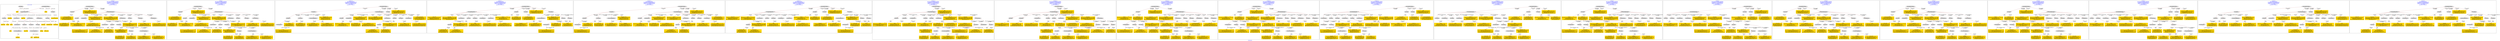 digraph n0 {
fontcolor="blue"
remincross="true"
label="s05-met.json"
subgraph cluster_0 {
label="1-correct model"
n2[style="filled",color="white",fillcolor="lightgray",label="E12_Production1"];
n3[style="filled",color="white",fillcolor="lightgray",label="E21_Person1"];
n4[style="filled",color="white",fillcolor="lightgray",label="E55_Type3"];
n5[style="filled",color="white",fillcolor="lightgray",label="E52_Time-Span1"];
n6[style="filled",color="white",fillcolor="lightgray",label="E53_Place1"];
n7[style="filled",color="white",fillcolor="lightgray",label="E82_Actor_Appellation1"];
n8[shape="plaintext",style="filled",fillcolor="gold",label="Person URI"];
n9[style="filled",color="white",fillcolor="lightgray",label="E22_Man-Made_Object1"];
n10[style="filled",color="white",fillcolor="lightgray",label="E8_Acquisition1"];
n11[style="filled",color="white",fillcolor="lightgray",label="E55_Type1"];
n12[style="filled",color="white",fillcolor="lightgray",label="E55_Type2"];
n13[shape="plaintext",style="filled",fillcolor="gold",label="Description"];
n14[style="filled",color="white",fillcolor="lightgray",label="E54_Dimension1"];
n15[shape="plaintext",style="filled",fillcolor="gold",label="Object URI"];
n16[style="filled",color="white",fillcolor="lightgray",label="E33_Linguistic_Object1"];
n17[style="filled",color="white",fillcolor="lightgray",label="E55_Type4"];
n18[shape="plaintext",style="filled",fillcolor="gold",label="values"];
n19[style="filled",color="white",fillcolor="lightgray",label="E38_Image1"];
n20[shape="plaintext",style="filled",fillcolor="gold",label="image"];
n21[style="filled",color="white",fillcolor="lightgray",label="E44_Place_Appellation1"];
n22[shape="plaintext",style="filled",fillcolor="gold",label="Geography"];
n23[shape="plaintext",style="filled",fillcolor="gold",label="Date"];
n24[shape="plaintext",style="filled",fillcolor="gold",label="values"];
n25[shape="plaintext",style="filled",fillcolor="gold",label="Classification URI"];
n26[shape="plaintext",style="filled",fillcolor="gold",label="Classification"];
n27[shape="plaintext",style="filled",fillcolor="gold",label="Culture URI"];
n28[shape="plaintext",style="filled",fillcolor="gold",label="Culture"];
n29[shape="plaintext",style="filled",fillcolor="gold",label="Medium URI"];
n30[shape="plaintext",style="filled",fillcolor="gold",label="Medium"];
n31[shape="plaintext",style="filled",fillcolor="gold",label="ProvenanceTypeURI"];
n32[shape="plaintext",style="filled",fillcolor="gold",label="Appellation URI"];
n33[shape="plaintext",style="filled",fillcolor="gold",label="Who"];
n34[shape="plaintext",style="filled",fillcolor="gold",label="Credit Line"];
}
subgraph cluster_1 {
label="candidate 0\nlink coherence:0.8709677419354839\nnode coherence:0.9354838709677419\nconfidence:0.41161340150875064\nmapping score:0.4953287204551271\ncost:30.99811\n-precision:0.55-recall:0.53"
n36[style="filled",color="white",fillcolor="lightgray",label="E12_Production1"];
n37[style="filled",color="white",fillcolor="lightgray",label="E21_Person1"];
n38[style="filled",color="white",fillcolor="lightgray",label="E52_Time-Span2"];
n39[style="filled",color="white",fillcolor="lightgray",label="E55_Type1"];
n40[style="filled",color="white",fillcolor="lightgray",label="E74_Group1"];
n41[style="filled",color="white",fillcolor="lightgray",label="E82_Actor_Appellation1"];
n42[style="filled",color="white",fillcolor="lightgray",label="E22_Man-Made_Object1"];
n43[style="filled",color="white",fillcolor="lightgray",label="E35_Title1"];
n44[style="filled",color="white",fillcolor="lightgray",label="E38_Image1"];
n45[style="filled",color="white",fillcolor="lightgray",label="E54_Dimension1"];
n46[style="filled",color="white",fillcolor="lightgray",label="E55_Type2"];
n47[style="filled",color="white",fillcolor="lightgray",label="E8_Acquisition1"];
n48[style="filled",color="white",fillcolor="lightgray",label="E33_Linguistic_Object1"];
n49[style="filled",color="white",fillcolor="lightgray",label="E55_Type3"];
n50[shape="plaintext",style="filled",fillcolor="gold",label="Appellation URI\n[E82_Actor_Appellation,classLink,0.59]\n[E21_Person,classLink,0.377]\n[E39_Actor,classLink,0.026]\n[E30_Right,P3_has_note,0.007]"];
n51[shape="plaintext",style="filled",fillcolor="gold",label="Culture\n[E74_Group,label,0.53]\n[E74_Group,classLink,0.309]\n[E55_Type,label,0.094]\n[E21_Person,P3_has_note,0.067]"];
n52[shape="plaintext",style="filled",fillcolor="gold",label="Classification\n[E55_Type,label,0.355]\n[E55_Type,classLink,0.327]\n[E31_Document,classLink,0.161]\n[E33_Linguistic_Object,P3_has_note,0.156]"];
n53[shape="plaintext",style="filled",fillcolor="gold",label="ProvenanceTypeURI\n[E55_Type,classLink,0.581]\n[E33_Linguistic_Object,classLink,0.177]\n[E74_Group,classLink,0.13]\n[E57_Material,classLink,0.112]"];
n54[shape="plaintext",style="filled",fillcolor="gold",label="Who\n[E82_Actor_Appellation,label,0.543]\n[E33_Linguistic_Object,P3_has_note,0.162]\n[E30_Right,P3_has_note,0.149]\n[E22_Man-Made_Object,classLink,0.146]"];
n55[shape="plaintext",style="filled",fillcolor="gold",label="Classification URI\n[E55_Type,classLink,0.607]\n[E55_Type,label,0.146]\n[E74_Group,classLink,0.129]\n[E57_Material,classLink,0.118]"];
n56[shape="plaintext",style="filled",fillcolor="gold",label="Medium\n[E29_Design_or_Procedure,P3_has_note,0.334]\n[E55_Type,label,0.274]\n[E57_Material,label,0.254]\n[E12_Production,P3_has_note,0.138]"];
n57[shape="plaintext",style="filled",fillcolor="gold",label="values\n[E33_Linguistic_Object,P3_has_note,0.279]\n[E22_Man-Made_Object,P3_has_note,0.263]\n[E35_Title,label,0.232]\n[E73_Information_Object,P3_has_note,0.225]"];
n58[shape="plaintext",style="filled",fillcolor="gold",label="Credit Line\n[E30_Right,P3_has_note,0.407]\n[E8_Acquisition,P3_has_note,0.371]\n[E33_Linguistic_Object,P3_has_note,0.114]\n[E22_Man-Made_Object,P3_has_note,0.109]"];
n59[shape="plaintext",style="filled",fillcolor="gold",label="Medium URI\n[E55_Type,classLink,0.421]\n[E57_Material,classLink,0.376]\n[E74_Group,classLink,0.174]\n[E55_Type,label,0.029]"];
n60[shape="plaintext",style="filled",fillcolor="gold",label="Date\n[E52_Time-Span,P82_at_some_time_within,0.377]\n[E52_Time-Span,label,0.255]\n[E52_Time-Span,P82a_begin_of_the_begin,0.246]\n[E52_Time-Span,P82b_end_of_the_end,0.123]"];
n61[shape="plaintext",style="filled",fillcolor="gold",label="Person URI\n[E21_Person,classLink,0.433]\n[E82_Actor_Appellation,classLink,0.364]\n[E39_Actor,classLink,0.16]\n[E30_Right,P3_has_note,0.044]"];
n62[shape="plaintext",style="filled",fillcolor="gold",label="values\n[E54_Dimension,P3_has_note,0.769]\n[E22_Man-Made_Object,P3_has_note,0.088]\n[E34_Inscription,P3_has_note,0.074]\n[E22_Man-Made_Object,classLink,0.068]"];
n63[shape="plaintext",style="filled",fillcolor="gold",label="Culture URI\n[E55_Type,classLink,0.482]\n[E74_Group,classLink,0.342]\n[E57_Material,classLink,0.12]\n[E55_Type,label,0.056]"];
n64[shape="plaintext",style="filled",fillcolor="gold",label="Geography\n[E44_Place_Appellation,label,0.371]\n[E48_Place_Name,label,0.267]\n[E33_Linguistic_Object,P3_has_note,0.19]\n[E82_Actor_Appellation,label,0.172]"];
n65[shape="plaintext",style="filled",fillcolor="gold",label="Object URI\n[E22_Man-Made_Object,classLink,0.62]\n[E8_Acquisition,classLink,0.314]\n[E38_Image,classLink,0.033]\n[E22_Man-Made_Object,P3_has_note,0.032]"];
n66[shape="plaintext",style="filled",fillcolor="gold",label="image\n[E38_Image,classLink,0.556]\n[E53_Place,classLink,0.169]\n[E8_Acquisition,classLink,0.141]\n[E22_Man-Made_Object,classLink,0.135]"];
n67[shape="plaintext",style="filled",fillcolor="gold",label="Description\n[E22_Man-Made_Object,P3_has_note,0.299]\n[E33_Linguistic_Object,P3_has_note,0.288]\n[E73_Information_Object,P3_has_note,0.273]\n[E35_Title,label,0.14]"];
}
subgraph cluster_2 {
label="candidate 1\nlink coherence:0.8709677419354839\nnode coherence:0.9354838709677419\nconfidence:0.41161340150875064\nmapping score:0.4953287204551271\ncost:30.99812\n-precision:0.55-recall:0.53"
n69[style="filled",color="white",fillcolor="lightgray",label="E12_Production1"];
n70[style="filled",color="white",fillcolor="lightgray",label="E21_Person1"];
n71[style="filled",color="white",fillcolor="lightgray",label="E52_Time-Span2"];
n72[style="filled",color="white",fillcolor="lightgray",label="E55_Type1"];
n73[style="filled",color="white",fillcolor="lightgray",label="E74_Group1"];
n74[style="filled",color="white",fillcolor="lightgray",label="E82_Actor_Appellation1"];
n75[style="filled",color="white",fillcolor="lightgray",label="E22_Man-Made_Object1"];
n76[style="filled",color="white",fillcolor="lightgray",label="E35_Title1"];
n77[style="filled",color="white",fillcolor="lightgray",label="E38_Image1"];
n78[style="filled",color="white",fillcolor="lightgray",label="E54_Dimension1"];
n79[style="filled",color="white",fillcolor="lightgray",label="E55_Type2"];
n80[style="filled",color="white",fillcolor="lightgray",label="E8_Acquisition1"];
n81[style="filled",color="white",fillcolor="lightgray",label="E33_Linguistic_Object2"];
n82[style="filled",color="white",fillcolor="lightgray",label="E55_Type3"];
n83[shape="plaintext",style="filled",fillcolor="gold",label="Appellation URI\n[E82_Actor_Appellation,classLink,0.59]\n[E21_Person,classLink,0.377]\n[E39_Actor,classLink,0.026]\n[E30_Right,P3_has_note,0.007]"];
n84[shape="plaintext",style="filled",fillcolor="gold",label="Culture\n[E74_Group,label,0.53]\n[E74_Group,classLink,0.309]\n[E55_Type,label,0.094]\n[E21_Person,P3_has_note,0.067]"];
n85[shape="plaintext",style="filled",fillcolor="gold",label="Classification\n[E55_Type,label,0.355]\n[E55_Type,classLink,0.327]\n[E31_Document,classLink,0.161]\n[E33_Linguistic_Object,P3_has_note,0.156]"];
n86[shape="plaintext",style="filled",fillcolor="gold",label="ProvenanceTypeURI\n[E55_Type,classLink,0.581]\n[E33_Linguistic_Object,classLink,0.177]\n[E74_Group,classLink,0.13]\n[E57_Material,classLink,0.112]"];
n87[shape="plaintext",style="filled",fillcolor="gold",label="Classification URI\n[E55_Type,classLink,0.607]\n[E55_Type,label,0.146]\n[E74_Group,classLink,0.129]\n[E57_Material,classLink,0.118]"];
n88[shape="plaintext",style="filled",fillcolor="gold",label="Medium\n[E29_Design_or_Procedure,P3_has_note,0.334]\n[E55_Type,label,0.274]\n[E57_Material,label,0.254]\n[E12_Production,P3_has_note,0.138]"];
n89[shape="plaintext",style="filled",fillcolor="gold",label="values\n[E33_Linguistic_Object,P3_has_note,0.279]\n[E22_Man-Made_Object,P3_has_note,0.263]\n[E35_Title,label,0.232]\n[E73_Information_Object,P3_has_note,0.225]"];
n90[shape="plaintext",style="filled",fillcolor="gold",label="Medium URI\n[E55_Type,classLink,0.421]\n[E57_Material,classLink,0.376]\n[E74_Group,classLink,0.174]\n[E55_Type,label,0.029]"];
n91[shape="plaintext",style="filled",fillcolor="gold",label="Date\n[E52_Time-Span,P82_at_some_time_within,0.377]\n[E52_Time-Span,label,0.255]\n[E52_Time-Span,P82a_begin_of_the_begin,0.246]\n[E52_Time-Span,P82b_end_of_the_end,0.123]"];
n92[shape="plaintext",style="filled",fillcolor="gold",label="Person URI\n[E21_Person,classLink,0.433]\n[E82_Actor_Appellation,classLink,0.364]\n[E39_Actor,classLink,0.16]\n[E30_Right,P3_has_note,0.044]"];
n93[shape="plaintext",style="filled",fillcolor="gold",label="values\n[E54_Dimension,P3_has_note,0.769]\n[E22_Man-Made_Object,P3_has_note,0.088]\n[E34_Inscription,P3_has_note,0.074]\n[E22_Man-Made_Object,classLink,0.068]"];
n94[shape="plaintext",style="filled",fillcolor="gold",label="Culture URI\n[E55_Type,classLink,0.482]\n[E74_Group,classLink,0.342]\n[E57_Material,classLink,0.12]\n[E55_Type,label,0.056]"];
n95[shape="plaintext",style="filled",fillcolor="gold",label="Geography\n[E44_Place_Appellation,label,0.371]\n[E48_Place_Name,label,0.267]\n[E33_Linguistic_Object,P3_has_note,0.19]\n[E82_Actor_Appellation,label,0.172]"];
n96[shape="plaintext",style="filled",fillcolor="gold",label="Object URI\n[E22_Man-Made_Object,classLink,0.62]\n[E8_Acquisition,classLink,0.314]\n[E38_Image,classLink,0.033]\n[E22_Man-Made_Object,P3_has_note,0.032]"];
n97[shape="plaintext",style="filled",fillcolor="gold",label="image\n[E38_Image,classLink,0.556]\n[E53_Place,classLink,0.169]\n[E8_Acquisition,classLink,0.141]\n[E22_Man-Made_Object,classLink,0.135]"];
n98[shape="plaintext",style="filled",fillcolor="gold",label="Who\n[E82_Actor_Appellation,label,0.543]\n[E33_Linguistic_Object,P3_has_note,0.162]\n[E30_Right,P3_has_note,0.149]\n[E22_Man-Made_Object,classLink,0.146]"];
n99[shape="plaintext",style="filled",fillcolor="gold",label="Credit Line\n[E30_Right,P3_has_note,0.407]\n[E8_Acquisition,P3_has_note,0.371]\n[E33_Linguistic_Object,P3_has_note,0.114]\n[E22_Man-Made_Object,P3_has_note,0.109]"];
n100[shape="plaintext",style="filled",fillcolor="gold",label="Description\n[E22_Man-Made_Object,P3_has_note,0.299]\n[E33_Linguistic_Object,P3_has_note,0.288]\n[E73_Information_Object,P3_has_note,0.273]\n[E35_Title,label,0.14]"];
}
subgraph cluster_3 {
label="candidate 10\nlink coherence:0.84375\nnode coherence:0.9354838709677419\nconfidence:0.40566342973273023\nmapping score:0.493345396529787\ncost:31.99821\n-precision:0.47-recall:0.47"
n102[style="filled",color="white",fillcolor="lightgray",label="E12_Production1"];
n103[style="filled",color="white",fillcolor="lightgray",label="E55_Type1"];
n104[style="filled",color="white",fillcolor="lightgray",label="E21_Person1"];
n105[style="filled",color="white",fillcolor="lightgray",label="E67_Birth1"];
n106[style="filled",color="white",fillcolor="lightgray",label="E74_Group1"];
n107[style="filled",color="white",fillcolor="lightgray",label="E82_Actor_Appellation1"];
n108[style="filled",color="white",fillcolor="lightgray",label="E22_Man-Made_Object1"];
n109[style="filled",color="white",fillcolor="lightgray",label="E35_Title1"];
n110[style="filled",color="white",fillcolor="lightgray",label="E38_Image1"];
n111[style="filled",color="white",fillcolor="lightgray",label="E54_Dimension1"];
n112[style="filled",color="white",fillcolor="lightgray",label="E55_Type2"];
n113[style="filled",color="white",fillcolor="lightgray",label="E8_Acquisition1"];
n114[style="filled",color="white",fillcolor="lightgray",label="E33_Linguistic_Object1"];
n115[style="filled",color="white",fillcolor="lightgray",label="E55_Type3"];
n116[style="filled",color="white",fillcolor="lightgray",label="E52_Time-Span1"];
n117[shape="plaintext",style="filled",fillcolor="gold",label="Appellation URI\n[E82_Actor_Appellation,classLink,0.59]\n[E21_Person,classLink,0.377]\n[E39_Actor,classLink,0.026]\n[E30_Right,P3_has_note,0.007]"];
n118[shape="plaintext",style="filled",fillcolor="gold",label="Culture\n[E74_Group,label,0.53]\n[E74_Group,classLink,0.309]\n[E55_Type,label,0.094]\n[E21_Person,P3_has_note,0.067]"];
n119[shape="plaintext",style="filled",fillcolor="gold",label="Classification\n[E55_Type,label,0.355]\n[E55_Type,classLink,0.327]\n[E31_Document,classLink,0.161]\n[E33_Linguistic_Object,P3_has_note,0.156]"];
n120[shape="plaintext",style="filled",fillcolor="gold",label="ProvenanceTypeURI\n[E55_Type,classLink,0.581]\n[E33_Linguistic_Object,classLink,0.177]\n[E74_Group,classLink,0.13]\n[E57_Material,classLink,0.112]"];
n121[shape="plaintext",style="filled",fillcolor="gold",label="Who\n[E82_Actor_Appellation,label,0.543]\n[E33_Linguistic_Object,P3_has_note,0.162]\n[E30_Right,P3_has_note,0.149]\n[E22_Man-Made_Object,classLink,0.146]"];
n122[shape="plaintext",style="filled",fillcolor="gold",label="Classification URI\n[E55_Type,classLink,0.607]\n[E55_Type,label,0.146]\n[E74_Group,classLink,0.129]\n[E57_Material,classLink,0.118]"];
n123[shape="plaintext",style="filled",fillcolor="gold",label="Medium\n[E29_Design_or_Procedure,P3_has_note,0.334]\n[E55_Type,label,0.274]\n[E57_Material,label,0.254]\n[E12_Production,P3_has_note,0.138]"];
n124[shape="plaintext",style="filled",fillcolor="gold",label="values\n[E33_Linguistic_Object,P3_has_note,0.279]\n[E22_Man-Made_Object,P3_has_note,0.263]\n[E35_Title,label,0.232]\n[E73_Information_Object,P3_has_note,0.225]"];
n125[shape="plaintext",style="filled",fillcolor="gold",label="Credit Line\n[E30_Right,P3_has_note,0.407]\n[E8_Acquisition,P3_has_note,0.371]\n[E33_Linguistic_Object,P3_has_note,0.114]\n[E22_Man-Made_Object,P3_has_note,0.109]"];
n126[shape="plaintext",style="filled",fillcolor="gold",label="Culture URI\n[E55_Type,classLink,0.482]\n[E74_Group,classLink,0.342]\n[E57_Material,classLink,0.12]\n[E55_Type,label,0.056]"];
n127[shape="plaintext",style="filled",fillcolor="gold",label="Person URI\n[E21_Person,classLink,0.433]\n[E82_Actor_Appellation,classLink,0.364]\n[E39_Actor,classLink,0.16]\n[E30_Right,P3_has_note,0.044]"];
n128[shape="plaintext",style="filled",fillcolor="gold",label="values\n[E54_Dimension,P3_has_note,0.769]\n[E22_Man-Made_Object,P3_has_note,0.088]\n[E34_Inscription,P3_has_note,0.074]\n[E22_Man-Made_Object,classLink,0.068]"];
n129[shape="plaintext",style="filled",fillcolor="gold",label="Medium URI\n[E55_Type,classLink,0.421]\n[E57_Material,classLink,0.376]\n[E74_Group,classLink,0.174]\n[E55_Type,label,0.029]"];
n130[shape="plaintext",style="filled",fillcolor="gold",label="Geography\n[E44_Place_Appellation,label,0.371]\n[E48_Place_Name,label,0.267]\n[E33_Linguistic_Object,P3_has_note,0.19]\n[E82_Actor_Appellation,label,0.172]"];
n131[shape="plaintext",style="filled",fillcolor="gold",label="Object URI\n[E22_Man-Made_Object,classLink,0.62]\n[E8_Acquisition,classLink,0.314]\n[E38_Image,classLink,0.033]\n[E22_Man-Made_Object,P3_has_note,0.032]"];
n132[shape="plaintext",style="filled",fillcolor="gold",label="image\n[E38_Image,classLink,0.556]\n[E53_Place,classLink,0.169]\n[E8_Acquisition,classLink,0.141]\n[E22_Man-Made_Object,classLink,0.135]"];
n133[shape="plaintext",style="filled",fillcolor="gold",label="Date\n[E52_Time-Span,P82_at_some_time_within,0.377]\n[E52_Time-Span,label,0.255]\n[E52_Time-Span,P82a_begin_of_the_begin,0.246]\n[E52_Time-Span,P82b_end_of_the_end,0.123]"];
n134[shape="plaintext",style="filled",fillcolor="gold",label="Description\n[E22_Man-Made_Object,P3_has_note,0.299]\n[E33_Linguistic_Object,P3_has_note,0.288]\n[E73_Information_Object,P3_has_note,0.273]\n[E35_Title,label,0.14]"];
}
subgraph cluster_4 {
label="candidate 11\nlink coherence:0.84375\nnode coherence:0.9354838709677419\nconfidence:0.40566342973273023\nmapping score:0.493345396529787\ncost:31.99829\n-precision:0.44-recall:0.44"
n136[style="filled",color="white",fillcolor="lightgray",label="E12_Production1"];
n137[style="filled",color="white",fillcolor="lightgray",label="E55_Type1"];
n138[style="filled",color="white",fillcolor="lightgray",label="E21_Person1"];
n139[style="filled",color="white",fillcolor="lightgray",label="E67_Birth1"];
n140[style="filled",color="white",fillcolor="lightgray",label="E74_Group1"];
n141[style="filled",color="white",fillcolor="lightgray",label="E82_Actor_Appellation1"];
n142[style="filled",color="white",fillcolor="lightgray",label="E22_Man-Made_Object1"];
n143[style="filled",color="white",fillcolor="lightgray",label="E35_Title1"];
n144[style="filled",color="white",fillcolor="lightgray",label="E38_Image1"];
n145[style="filled",color="white",fillcolor="lightgray",label="E54_Dimension1"];
n146[style="filled",color="white",fillcolor="lightgray",label="E8_Acquisition1"];
n147[style="filled",color="white",fillcolor="lightgray",label="E33_Linguistic_Object1"];
n148[style="filled",color="white",fillcolor="lightgray",label="E55_Type2"];
n149[style="filled",color="white",fillcolor="lightgray",label="E55_Type3"];
n150[style="filled",color="white",fillcolor="lightgray",label="E52_Time-Span1"];
n151[shape="plaintext",style="filled",fillcolor="gold",label="Appellation URI\n[E82_Actor_Appellation,classLink,0.59]\n[E21_Person,classLink,0.377]\n[E39_Actor,classLink,0.026]\n[E30_Right,P3_has_note,0.007]"];
n152[shape="plaintext",style="filled",fillcolor="gold",label="Culture\n[E74_Group,label,0.53]\n[E74_Group,classLink,0.309]\n[E55_Type,label,0.094]\n[E21_Person,P3_has_note,0.067]"];
n153[shape="plaintext",style="filled",fillcolor="gold",label="Classification\n[E55_Type,label,0.355]\n[E55_Type,classLink,0.327]\n[E31_Document,classLink,0.161]\n[E33_Linguistic_Object,P3_has_note,0.156]"];
n154[shape="plaintext",style="filled",fillcolor="gold",label="ProvenanceTypeURI\n[E55_Type,classLink,0.581]\n[E33_Linguistic_Object,classLink,0.177]\n[E74_Group,classLink,0.13]\n[E57_Material,classLink,0.112]"];
n155[shape="plaintext",style="filled",fillcolor="gold",label="Who\n[E82_Actor_Appellation,label,0.543]\n[E33_Linguistic_Object,P3_has_note,0.162]\n[E30_Right,P3_has_note,0.149]\n[E22_Man-Made_Object,classLink,0.146]"];
n156[shape="plaintext",style="filled",fillcolor="gold",label="Classification URI\n[E55_Type,classLink,0.607]\n[E55_Type,label,0.146]\n[E74_Group,classLink,0.129]\n[E57_Material,classLink,0.118]"];
n157[shape="plaintext",style="filled",fillcolor="gold",label="Medium\n[E29_Design_or_Procedure,P3_has_note,0.334]\n[E55_Type,label,0.274]\n[E57_Material,label,0.254]\n[E12_Production,P3_has_note,0.138]"];
n158[shape="plaintext",style="filled",fillcolor="gold",label="values\n[E33_Linguistic_Object,P3_has_note,0.279]\n[E22_Man-Made_Object,P3_has_note,0.263]\n[E35_Title,label,0.232]\n[E73_Information_Object,P3_has_note,0.225]"];
n159[shape="plaintext",style="filled",fillcolor="gold",label="Credit Line\n[E30_Right,P3_has_note,0.407]\n[E8_Acquisition,P3_has_note,0.371]\n[E33_Linguistic_Object,P3_has_note,0.114]\n[E22_Man-Made_Object,P3_has_note,0.109]"];
n160[shape="plaintext",style="filled",fillcolor="gold",label="Culture URI\n[E55_Type,classLink,0.482]\n[E74_Group,classLink,0.342]\n[E57_Material,classLink,0.12]\n[E55_Type,label,0.056]"];
n161[shape="plaintext",style="filled",fillcolor="gold",label="Person URI\n[E21_Person,classLink,0.433]\n[E82_Actor_Appellation,classLink,0.364]\n[E39_Actor,classLink,0.16]\n[E30_Right,P3_has_note,0.044]"];
n162[shape="plaintext",style="filled",fillcolor="gold",label="values\n[E54_Dimension,P3_has_note,0.769]\n[E22_Man-Made_Object,P3_has_note,0.088]\n[E34_Inscription,P3_has_note,0.074]\n[E22_Man-Made_Object,classLink,0.068]"];
n163[shape="plaintext",style="filled",fillcolor="gold",label="Medium URI\n[E55_Type,classLink,0.421]\n[E57_Material,classLink,0.376]\n[E74_Group,classLink,0.174]\n[E55_Type,label,0.029]"];
n164[shape="plaintext",style="filled",fillcolor="gold",label="Geography\n[E44_Place_Appellation,label,0.371]\n[E48_Place_Name,label,0.267]\n[E33_Linguistic_Object,P3_has_note,0.19]\n[E82_Actor_Appellation,label,0.172]"];
n165[shape="plaintext",style="filled",fillcolor="gold",label="Object URI\n[E22_Man-Made_Object,classLink,0.62]\n[E8_Acquisition,classLink,0.314]\n[E38_Image,classLink,0.033]\n[E22_Man-Made_Object,P3_has_note,0.032]"];
n166[shape="plaintext",style="filled",fillcolor="gold",label="image\n[E38_Image,classLink,0.556]\n[E53_Place,classLink,0.169]\n[E8_Acquisition,classLink,0.141]\n[E22_Man-Made_Object,classLink,0.135]"];
n167[shape="plaintext",style="filled",fillcolor="gold",label="Date\n[E52_Time-Span,P82_at_some_time_within,0.377]\n[E52_Time-Span,label,0.255]\n[E52_Time-Span,P82a_begin_of_the_begin,0.246]\n[E52_Time-Span,P82b_end_of_the_end,0.123]"];
n168[shape="plaintext",style="filled",fillcolor="gold",label="Description\n[E22_Man-Made_Object,P3_has_note,0.299]\n[E33_Linguistic_Object,P3_has_note,0.288]\n[E73_Information_Object,P3_has_note,0.273]\n[E35_Title,label,0.14]"];
}
subgraph cluster_5 {
label="candidate 12\nlink coherence:0.84375\nnode coherence:0.9354838709677419\nconfidence:0.40450199221926214\nmapping score:0.4929582506919643\ncost:31.99821\n-precision:0.44-recall:0.44"
n170[style="filled",color="white",fillcolor="lightgray",label="E12_Production1"];
n171[style="filled",color="white",fillcolor="lightgray",label="E55_Type1"];
n172[style="filled",color="white",fillcolor="lightgray",label="E21_Person1"];
n173[style="filled",color="white",fillcolor="lightgray",label="E67_Birth1"];
n174[style="filled",color="white",fillcolor="lightgray",label="E74_Group1"];
n175[style="filled",color="white",fillcolor="lightgray",label="E82_Actor_Appellation1"];
n176[style="filled",color="white",fillcolor="lightgray",label="E22_Man-Made_Object1"];
n177[style="filled",color="white",fillcolor="lightgray",label="E35_Title1"];
n178[style="filled",color="white",fillcolor="lightgray",label="E38_Image1"];
n179[style="filled",color="white",fillcolor="lightgray",label="E54_Dimension1"];
n180[style="filled",color="white",fillcolor="lightgray",label="E55_Type2"];
n181[style="filled",color="white",fillcolor="lightgray",label="E8_Acquisition1"];
n182[style="filled",color="white",fillcolor="lightgray",label="E33_Linguistic_Object1"];
n183[style="filled",color="white",fillcolor="lightgray",label="E55_Type3"];
n184[style="filled",color="white",fillcolor="lightgray",label="E52_Time-Span1"];
n185[shape="plaintext",style="filled",fillcolor="gold",label="Appellation URI\n[E82_Actor_Appellation,classLink,0.59]\n[E21_Person,classLink,0.377]\n[E39_Actor,classLink,0.026]\n[E30_Right,P3_has_note,0.007]"];
n186[shape="plaintext",style="filled",fillcolor="gold",label="Culture\n[E74_Group,label,0.53]\n[E74_Group,classLink,0.309]\n[E55_Type,label,0.094]\n[E21_Person,P3_has_note,0.067]"];
n187[shape="plaintext",style="filled",fillcolor="gold",label="Classification\n[E55_Type,label,0.355]\n[E55_Type,classLink,0.327]\n[E31_Document,classLink,0.161]\n[E33_Linguistic_Object,P3_has_note,0.156]"];
n188[shape="plaintext",style="filled",fillcolor="gold",label="ProvenanceTypeURI\n[E55_Type,classLink,0.581]\n[E33_Linguistic_Object,classLink,0.177]\n[E74_Group,classLink,0.13]\n[E57_Material,classLink,0.112]"];
n189[shape="plaintext",style="filled",fillcolor="gold",label="Who\n[E82_Actor_Appellation,label,0.543]\n[E33_Linguistic_Object,P3_has_note,0.162]\n[E30_Right,P3_has_note,0.149]\n[E22_Man-Made_Object,classLink,0.146]"];
n190[shape="plaintext",style="filled",fillcolor="gold",label="Classification URI\n[E55_Type,classLink,0.607]\n[E55_Type,label,0.146]\n[E74_Group,classLink,0.129]\n[E57_Material,classLink,0.118]"];
n191[shape="plaintext",style="filled",fillcolor="gold",label="Medium\n[E29_Design_or_Procedure,P3_has_note,0.334]\n[E55_Type,label,0.274]\n[E57_Material,label,0.254]\n[E12_Production,P3_has_note,0.138]"];
n192[shape="plaintext",style="filled",fillcolor="gold",label="Description\n[E22_Man-Made_Object,P3_has_note,0.299]\n[E33_Linguistic_Object,P3_has_note,0.288]\n[E73_Information_Object,P3_has_note,0.273]\n[E35_Title,label,0.14]"];
n193[shape="plaintext",style="filled",fillcolor="gold",label="Credit Line\n[E30_Right,P3_has_note,0.407]\n[E8_Acquisition,P3_has_note,0.371]\n[E33_Linguistic_Object,P3_has_note,0.114]\n[E22_Man-Made_Object,P3_has_note,0.109]"];
n194[shape="plaintext",style="filled",fillcolor="gold",label="Medium URI\n[E55_Type,classLink,0.421]\n[E57_Material,classLink,0.376]\n[E74_Group,classLink,0.174]\n[E55_Type,label,0.029]"];
n195[shape="plaintext",style="filled",fillcolor="gold",label="Person URI\n[E21_Person,classLink,0.433]\n[E82_Actor_Appellation,classLink,0.364]\n[E39_Actor,classLink,0.16]\n[E30_Right,P3_has_note,0.044]"];
n196[shape="plaintext",style="filled",fillcolor="gold",label="values\n[E54_Dimension,P3_has_note,0.769]\n[E22_Man-Made_Object,P3_has_note,0.088]\n[E34_Inscription,P3_has_note,0.074]\n[E22_Man-Made_Object,classLink,0.068]"];
n197[shape="plaintext",style="filled",fillcolor="gold",label="Culture URI\n[E55_Type,classLink,0.482]\n[E74_Group,classLink,0.342]\n[E57_Material,classLink,0.12]\n[E55_Type,label,0.056]"];
n198[shape="plaintext",style="filled",fillcolor="gold",label="Geography\n[E44_Place_Appellation,label,0.371]\n[E48_Place_Name,label,0.267]\n[E33_Linguistic_Object,P3_has_note,0.19]\n[E82_Actor_Appellation,label,0.172]"];
n199[shape="plaintext",style="filled",fillcolor="gold",label="Object URI\n[E22_Man-Made_Object,classLink,0.62]\n[E8_Acquisition,classLink,0.314]\n[E38_Image,classLink,0.033]\n[E22_Man-Made_Object,P3_has_note,0.032]"];
n200[shape="plaintext",style="filled",fillcolor="gold",label="image\n[E38_Image,classLink,0.556]\n[E53_Place,classLink,0.169]\n[E8_Acquisition,classLink,0.141]\n[E22_Man-Made_Object,classLink,0.135]"];
n201[shape="plaintext",style="filled",fillcolor="gold",label="Date\n[E52_Time-Span,P82_at_some_time_within,0.377]\n[E52_Time-Span,label,0.255]\n[E52_Time-Span,P82a_begin_of_the_begin,0.246]\n[E52_Time-Span,P82b_end_of_the_end,0.123]"];
n202[shape="plaintext",style="filled",fillcolor="gold",label="values\n[E33_Linguistic_Object,P3_has_note,0.279]\n[E22_Man-Made_Object,P3_has_note,0.263]\n[E35_Title,label,0.232]\n[E73_Information_Object,P3_has_note,0.225]"];
}
subgraph cluster_6 {
label="candidate 13\nlink coherence:0.84375\nnode coherence:0.9354838709677419\nconfidence:0.40450199221926214\nmapping score:0.4929582506919643\ncost:31.99829\n-precision:0.44-recall:0.44"
n204[style="filled",color="white",fillcolor="lightgray",label="E12_Production1"];
n205[style="filled",color="white",fillcolor="lightgray",label="E55_Type1"];
n206[style="filled",color="white",fillcolor="lightgray",label="E21_Person1"];
n207[style="filled",color="white",fillcolor="lightgray",label="E67_Birth1"];
n208[style="filled",color="white",fillcolor="lightgray",label="E74_Group1"];
n209[style="filled",color="white",fillcolor="lightgray",label="E82_Actor_Appellation1"];
n210[style="filled",color="white",fillcolor="lightgray",label="E22_Man-Made_Object1"];
n211[style="filled",color="white",fillcolor="lightgray",label="E35_Title1"];
n212[style="filled",color="white",fillcolor="lightgray",label="E38_Image1"];
n213[style="filled",color="white",fillcolor="lightgray",label="E54_Dimension1"];
n214[style="filled",color="white",fillcolor="lightgray",label="E8_Acquisition1"];
n215[style="filled",color="white",fillcolor="lightgray",label="E33_Linguistic_Object1"];
n216[style="filled",color="white",fillcolor="lightgray",label="E55_Type2"];
n217[style="filled",color="white",fillcolor="lightgray",label="E55_Type3"];
n218[style="filled",color="white",fillcolor="lightgray",label="E52_Time-Span1"];
n219[shape="plaintext",style="filled",fillcolor="gold",label="Appellation URI\n[E82_Actor_Appellation,classLink,0.59]\n[E21_Person,classLink,0.377]\n[E39_Actor,classLink,0.026]\n[E30_Right,P3_has_note,0.007]"];
n220[shape="plaintext",style="filled",fillcolor="gold",label="Culture\n[E74_Group,label,0.53]\n[E74_Group,classLink,0.309]\n[E55_Type,label,0.094]\n[E21_Person,P3_has_note,0.067]"];
n221[shape="plaintext",style="filled",fillcolor="gold",label="Classification\n[E55_Type,label,0.355]\n[E55_Type,classLink,0.327]\n[E31_Document,classLink,0.161]\n[E33_Linguistic_Object,P3_has_note,0.156]"];
n222[shape="plaintext",style="filled",fillcolor="gold",label="ProvenanceTypeURI\n[E55_Type,classLink,0.581]\n[E33_Linguistic_Object,classLink,0.177]\n[E74_Group,classLink,0.13]\n[E57_Material,classLink,0.112]"];
n223[shape="plaintext",style="filled",fillcolor="gold",label="Who\n[E82_Actor_Appellation,label,0.543]\n[E33_Linguistic_Object,P3_has_note,0.162]\n[E30_Right,P3_has_note,0.149]\n[E22_Man-Made_Object,classLink,0.146]"];
n224[shape="plaintext",style="filled",fillcolor="gold",label="Classification URI\n[E55_Type,classLink,0.607]\n[E55_Type,label,0.146]\n[E74_Group,classLink,0.129]\n[E57_Material,classLink,0.118]"];
n225[shape="plaintext",style="filled",fillcolor="gold",label="Medium\n[E29_Design_or_Procedure,P3_has_note,0.334]\n[E55_Type,label,0.274]\n[E57_Material,label,0.254]\n[E12_Production,P3_has_note,0.138]"];
n226[shape="plaintext",style="filled",fillcolor="gold",label="Description\n[E22_Man-Made_Object,P3_has_note,0.299]\n[E33_Linguistic_Object,P3_has_note,0.288]\n[E73_Information_Object,P3_has_note,0.273]\n[E35_Title,label,0.14]"];
n227[shape="plaintext",style="filled",fillcolor="gold",label="Credit Line\n[E30_Right,P3_has_note,0.407]\n[E8_Acquisition,P3_has_note,0.371]\n[E33_Linguistic_Object,P3_has_note,0.114]\n[E22_Man-Made_Object,P3_has_note,0.109]"];
n228[shape="plaintext",style="filled",fillcolor="gold",label="Medium URI\n[E55_Type,classLink,0.421]\n[E57_Material,classLink,0.376]\n[E74_Group,classLink,0.174]\n[E55_Type,label,0.029]"];
n229[shape="plaintext",style="filled",fillcolor="gold",label="Person URI\n[E21_Person,classLink,0.433]\n[E82_Actor_Appellation,classLink,0.364]\n[E39_Actor,classLink,0.16]\n[E30_Right,P3_has_note,0.044]"];
n230[shape="plaintext",style="filled",fillcolor="gold",label="values\n[E54_Dimension,P3_has_note,0.769]\n[E22_Man-Made_Object,P3_has_note,0.088]\n[E34_Inscription,P3_has_note,0.074]\n[E22_Man-Made_Object,classLink,0.068]"];
n231[shape="plaintext",style="filled",fillcolor="gold",label="Culture URI\n[E55_Type,classLink,0.482]\n[E74_Group,classLink,0.342]\n[E57_Material,classLink,0.12]\n[E55_Type,label,0.056]"];
n232[shape="plaintext",style="filled",fillcolor="gold",label="Geography\n[E44_Place_Appellation,label,0.371]\n[E48_Place_Name,label,0.267]\n[E33_Linguistic_Object,P3_has_note,0.19]\n[E82_Actor_Appellation,label,0.172]"];
n233[shape="plaintext",style="filled",fillcolor="gold",label="Object URI\n[E22_Man-Made_Object,classLink,0.62]\n[E8_Acquisition,classLink,0.314]\n[E38_Image,classLink,0.033]\n[E22_Man-Made_Object,P3_has_note,0.032]"];
n234[shape="plaintext",style="filled",fillcolor="gold",label="image\n[E38_Image,classLink,0.556]\n[E53_Place,classLink,0.169]\n[E8_Acquisition,classLink,0.141]\n[E22_Man-Made_Object,classLink,0.135]"];
n235[shape="plaintext",style="filled",fillcolor="gold",label="Date\n[E52_Time-Span,P82_at_some_time_within,0.377]\n[E52_Time-Span,label,0.255]\n[E52_Time-Span,P82a_begin_of_the_begin,0.246]\n[E52_Time-Span,P82b_end_of_the_end,0.123]"];
n236[shape="plaintext",style="filled",fillcolor="gold",label="values\n[E33_Linguistic_Object,P3_has_note,0.279]\n[E22_Man-Made_Object,P3_has_note,0.263]\n[E35_Title,label,0.232]\n[E73_Information_Object,P3_has_note,0.225]"];
}
subgraph cluster_7 {
label="candidate 14\nlink coherence:0.8387096774193549\nnode coherence:0.9354838709677419\nconfidence:0.41161340150875064\nmapping score:0.4953287204551271\ncost:30.99812\n-precision:0.58-recall:0.56"
n238[style="filled",color="white",fillcolor="lightgray",label="E12_Production1"];
n239[style="filled",color="white",fillcolor="lightgray",label="E21_Person1"];
n240[style="filled",color="white",fillcolor="lightgray",label="E52_Time-Span2"];
n241[style="filled",color="white",fillcolor="lightgray",label="E55_Type1"];
n242[style="filled",color="white",fillcolor="lightgray",label="E74_Group1"];
n243[style="filled",color="white",fillcolor="lightgray",label="E82_Actor_Appellation1"];
n244[style="filled",color="white",fillcolor="lightgray",label="E22_Man-Made_Object1"];
n245[style="filled",color="white",fillcolor="lightgray",label="E35_Title1"];
n246[style="filled",color="white",fillcolor="lightgray",label="E38_Image1"];
n247[style="filled",color="white",fillcolor="lightgray",label="E54_Dimension1"];
n248[style="filled",color="white",fillcolor="lightgray",label="E55_Type2"];
n249[style="filled",color="white",fillcolor="lightgray",label="E55_Type3"];
n250[style="filled",color="white",fillcolor="lightgray",label="E8_Acquisition1"];
n251[style="filled",color="white",fillcolor="lightgray",label="E33_Linguistic_Object2"];
n252[shape="plaintext",style="filled",fillcolor="gold",label="Appellation URI\n[E82_Actor_Appellation,classLink,0.59]\n[E21_Person,classLink,0.377]\n[E39_Actor,classLink,0.026]\n[E30_Right,P3_has_note,0.007]"];
n253[shape="plaintext",style="filled",fillcolor="gold",label="Culture\n[E74_Group,label,0.53]\n[E74_Group,classLink,0.309]\n[E55_Type,label,0.094]\n[E21_Person,P3_has_note,0.067]"];
n254[shape="plaintext",style="filled",fillcolor="gold",label="Classification\n[E55_Type,label,0.355]\n[E55_Type,classLink,0.327]\n[E31_Document,classLink,0.161]\n[E33_Linguistic_Object,P3_has_note,0.156]"];
n255[shape="plaintext",style="filled",fillcolor="gold",label="ProvenanceTypeURI\n[E55_Type,classLink,0.581]\n[E33_Linguistic_Object,classLink,0.177]\n[E74_Group,classLink,0.13]\n[E57_Material,classLink,0.112]"];
n256[shape="plaintext",style="filled",fillcolor="gold",label="Classification URI\n[E55_Type,classLink,0.607]\n[E55_Type,label,0.146]\n[E74_Group,classLink,0.129]\n[E57_Material,classLink,0.118]"];
n257[shape="plaintext",style="filled",fillcolor="gold",label="Medium\n[E29_Design_or_Procedure,P3_has_note,0.334]\n[E55_Type,label,0.274]\n[E57_Material,label,0.254]\n[E12_Production,P3_has_note,0.138]"];
n258[shape="plaintext",style="filled",fillcolor="gold",label="values\n[E33_Linguistic_Object,P3_has_note,0.279]\n[E22_Man-Made_Object,P3_has_note,0.263]\n[E35_Title,label,0.232]\n[E73_Information_Object,P3_has_note,0.225]"];
n259[shape="plaintext",style="filled",fillcolor="gold",label="Medium URI\n[E55_Type,classLink,0.421]\n[E57_Material,classLink,0.376]\n[E74_Group,classLink,0.174]\n[E55_Type,label,0.029]"];
n260[shape="plaintext",style="filled",fillcolor="gold",label="Date\n[E52_Time-Span,P82_at_some_time_within,0.377]\n[E52_Time-Span,label,0.255]\n[E52_Time-Span,P82a_begin_of_the_begin,0.246]\n[E52_Time-Span,P82b_end_of_the_end,0.123]"];
n261[shape="plaintext",style="filled",fillcolor="gold",label="Person URI\n[E21_Person,classLink,0.433]\n[E82_Actor_Appellation,classLink,0.364]\n[E39_Actor,classLink,0.16]\n[E30_Right,P3_has_note,0.044]"];
n262[shape="plaintext",style="filled",fillcolor="gold",label="values\n[E54_Dimension,P3_has_note,0.769]\n[E22_Man-Made_Object,P3_has_note,0.088]\n[E34_Inscription,P3_has_note,0.074]\n[E22_Man-Made_Object,classLink,0.068]"];
n263[shape="plaintext",style="filled",fillcolor="gold",label="Culture URI\n[E55_Type,classLink,0.482]\n[E74_Group,classLink,0.342]\n[E57_Material,classLink,0.12]\n[E55_Type,label,0.056]"];
n264[shape="plaintext",style="filled",fillcolor="gold",label="Geography\n[E44_Place_Appellation,label,0.371]\n[E48_Place_Name,label,0.267]\n[E33_Linguistic_Object,P3_has_note,0.19]\n[E82_Actor_Appellation,label,0.172]"];
n265[shape="plaintext",style="filled",fillcolor="gold",label="Object URI\n[E22_Man-Made_Object,classLink,0.62]\n[E8_Acquisition,classLink,0.314]\n[E38_Image,classLink,0.033]\n[E22_Man-Made_Object,P3_has_note,0.032]"];
n266[shape="plaintext",style="filled",fillcolor="gold",label="image\n[E38_Image,classLink,0.556]\n[E53_Place,classLink,0.169]\n[E8_Acquisition,classLink,0.141]\n[E22_Man-Made_Object,classLink,0.135]"];
n267[shape="plaintext",style="filled",fillcolor="gold",label="Who\n[E82_Actor_Appellation,label,0.543]\n[E33_Linguistic_Object,P3_has_note,0.162]\n[E30_Right,P3_has_note,0.149]\n[E22_Man-Made_Object,classLink,0.146]"];
n268[shape="plaintext",style="filled",fillcolor="gold",label="Credit Line\n[E30_Right,P3_has_note,0.407]\n[E8_Acquisition,P3_has_note,0.371]\n[E33_Linguistic_Object,P3_has_note,0.114]\n[E22_Man-Made_Object,P3_has_note,0.109]"];
n269[shape="plaintext",style="filled",fillcolor="gold",label="Description\n[E22_Man-Made_Object,P3_has_note,0.299]\n[E33_Linguistic_Object,P3_has_note,0.288]\n[E73_Information_Object,P3_has_note,0.273]\n[E35_Title,label,0.14]"];
}
subgraph cluster_8 {
label="candidate 15\nlink coherence:0.8387096774193549\nnode coherence:0.9354838709677419\nconfidence:0.41161340150875064\nmapping score:0.4953287204551271\ncost:30.99813\n-precision:0.58-recall:0.56"
n271[style="filled",color="white",fillcolor="lightgray",label="E12_Production1"];
n272[style="filled",color="white",fillcolor="lightgray",label="E21_Person1"];
n273[style="filled",color="white",fillcolor="lightgray",label="E52_Time-Span2"];
n274[style="filled",color="white",fillcolor="lightgray",label="E55_Type1"];
n275[style="filled",color="white",fillcolor="lightgray",label="E74_Group1"];
n276[style="filled",color="white",fillcolor="lightgray",label="E82_Actor_Appellation1"];
n277[style="filled",color="white",fillcolor="lightgray",label="E22_Man-Made_Object1"];
n278[style="filled",color="white",fillcolor="lightgray",label="E35_Title1"];
n279[style="filled",color="white",fillcolor="lightgray",label="E38_Image1"];
n280[style="filled",color="white",fillcolor="lightgray",label="E54_Dimension1"];
n281[style="filled",color="white",fillcolor="lightgray",label="E55_Type2"];
n282[style="filled",color="white",fillcolor="lightgray",label="E55_Type3"];
n283[style="filled",color="white",fillcolor="lightgray",label="E8_Acquisition1"];
n284[style="filled",color="white",fillcolor="lightgray",label="E33_Linguistic_Object1"];
n285[shape="plaintext",style="filled",fillcolor="gold",label="Appellation URI\n[E82_Actor_Appellation,classLink,0.59]\n[E21_Person,classLink,0.377]\n[E39_Actor,classLink,0.026]\n[E30_Right,P3_has_note,0.007]"];
n286[shape="plaintext",style="filled",fillcolor="gold",label="Culture\n[E74_Group,label,0.53]\n[E74_Group,classLink,0.309]\n[E55_Type,label,0.094]\n[E21_Person,P3_has_note,0.067]"];
n287[shape="plaintext",style="filled",fillcolor="gold",label="Classification\n[E55_Type,label,0.355]\n[E55_Type,classLink,0.327]\n[E31_Document,classLink,0.161]\n[E33_Linguistic_Object,P3_has_note,0.156]"];
n288[shape="plaintext",style="filled",fillcolor="gold",label="ProvenanceTypeURI\n[E55_Type,classLink,0.581]\n[E33_Linguistic_Object,classLink,0.177]\n[E74_Group,classLink,0.13]\n[E57_Material,classLink,0.112]"];
n289[shape="plaintext",style="filled",fillcolor="gold",label="Who\n[E82_Actor_Appellation,label,0.543]\n[E33_Linguistic_Object,P3_has_note,0.162]\n[E30_Right,P3_has_note,0.149]\n[E22_Man-Made_Object,classLink,0.146]"];
n290[shape="plaintext",style="filled",fillcolor="gold",label="Classification URI\n[E55_Type,classLink,0.607]\n[E55_Type,label,0.146]\n[E74_Group,classLink,0.129]\n[E57_Material,classLink,0.118]"];
n291[shape="plaintext",style="filled",fillcolor="gold",label="Medium\n[E29_Design_or_Procedure,P3_has_note,0.334]\n[E55_Type,label,0.274]\n[E57_Material,label,0.254]\n[E12_Production,P3_has_note,0.138]"];
n292[shape="plaintext",style="filled",fillcolor="gold",label="values\n[E33_Linguistic_Object,P3_has_note,0.279]\n[E22_Man-Made_Object,P3_has_note,0.263]\n[E35_Title,label,0.232]\n[E73_Information_Object,P3_has_note,0.225]"];
n293[shape="plaintext",style="filled",fillcolor="gold",label="Credit Line\n[E30_Right,P3_has_note,0.407]\n[E8_Acquisition,P3_has_note,0.371]\n[E33_Linguistic_Object,P3_has_note,0.114]\n[E22_Man-Made_Object,P3_has_note,0.109]"];
n294[shape="plaintext",style="filled",fillcolor="gold",label="Medium URI\n[E55_Type,classLink,0.421]\n[E57_Material,classLink,0.376]\n[E74_Group,classLink,0.174]\n[E55_Type,label,0.029]"];
n295[shape="plaintext",style="filled",fillcolor="gold",label="Date\n[E52_Time-Span,P82_at_some_time_within,0.377]\n[E52_Time-Span,label,0.255]\n[E52_Time-Span,P82a_begin_of_the_begin,0.246]\n[E52_Time-Span,P82b_end_of_the_end,0.123]"];
n296[shape="plaintext",style="filled",fillcolor="gold",label="Person URI\n[E21_Person,classLink,0.433]\n[E82_Actor_Appellation,classLink,0.364]\n[E39_Actor,classLink,0.16]\n[E30_Right,P3_has_note,0.044]"];
n297[shape="plaintext",style="filled",fillcolor="gold",label="values\n[E54_Dimension,P3_has_note,0.769]\n[E22_Man-Made_Object,P3_has_note,0.088]\n[E34_Inscription,P3_has_note,0.074]\n[E22_Man-Made_Object,classLink,0.068]"];
n298[shape="plaintext",style="filled",fillcolor="gold",label="Culture URI\n[E55_Type,classLink,0.482]\n[E74_Group,classLink,0.342]\n[E57_Material,classLink,0.12]\n[E55_Type,label,0.056]"];
n299[shape="plaintext",style="filled",fillcolor="gold",label="Geography\n[E44_Place_Appellation,label,0.371]\n[E48_Place_Name,label,0.267]\n[E33_Linguistic_Object,P3_has_note,0.19]\n[E82_Actor_Appellation,label,0.172]"];
n300[shape="plaintext",style="filled",fillcolor="gold",label="Object URI\n[E22_Man-Made_Object,classLink,0.62]\n[E8_Acquisition,classLink,0.314]\n[E38_Image,classLink,0.033]\n[E22_Man-Made_Object,P3_has_note,0.032]"];
n301[shape="plaintext",style="filled",fillcolor="gold",label="image\n[E38_Image,classLink,0.556]\n[E53_Place,classLink,0.169]\n[E8_Acquisition,classLink,0.141]\n[E22_Man-Made_Object,classLink,0.135]"];
n302[shape="plaintext",style="filled",fillcolor="gold",label="Description\n[E22_Man-Made_Object,P3_has_note,0.299]\n[E33_Linguistic_Object,P3_has_note,0.288]\n[E73_Information_Object,P3_has_note,0.273]\n[E35_Title,label,0.14]"];
}
subgraph cluster_9 {
label="candidate 16\nlink coherence:0.8387096774193549\nnode coherence:0.9354838709677419\nconfidence:0.41161340150875064\nmapping score:0.4953287204551271\ncost:30.99818\n-precision:0.58-recall:0.56"
n304[style="filled",color="white",fillcolor="lightgray",label="E12_Production1"];
n305[style="filled",color="white",fillcolor="lightgray",label="E21_Person1"];
n306[style="filled",color="white",fillcolor="lightgray",label="E52_Time-Span2"];
n307[style="filled",color="white",fillcolor="lightgray",label="E55_Type1"];
n308[style="filled",color="white",fillcolor="lightgray",label="E74_Group1"];
n309[style="filled",color="white",fillcolor="lightgray",label="E82_Actor_Appellation1"];
n310[style="filled",color="white",fillcolor="lightgray",label="E22_Man-Made_Object1"];
n311[style="filled",color="white",fillcolor="lightgray",label="E35_Title1"];
n312[style="filled",color="white",fillcolor="lightgray",label="E38_Image1"];
n313[style="filled",color="white",fillcolor="lightgray",label="E54_Dimension1"];
n314[style="filled",color="white",fillcolor="lightgray",label="E55_Type3"];
n315[style="filled",color="white",fillcolor="lightgray",label="E8_Acquisition1"];
n316[style="filled",color="white",fillcolor="lightgray",label="E33_Linguistic_Object2"];
n317[style="filled",color="white",fillcolor="lightgray",label="E55_Type2"];
n318[shape="plaintext",style="filled",fillcolor="gold",label="Appellation URI\n[E82_Actor_Appellation,classLink,0.59]\n[E21_Person,classLink,0.377]\n[E39_Actor,classLink,0.026]\n[E30_Right,P3_has_note,0.007]"];
n319[shape="plaintext",style="filled",fillcolor="gold",label="Culture\n[E74_Group,label,0.53]\n[E74_Group,classLink,0.309]\n[E55_Type,label,0.094]\n[E21_Person,P3_has_note,0.067]"];
n320[shape="plaintext",style="filled",fillcolor="gold",label="Classification\n[E55_Type,label,0.355]\n[E55_Type,classLink,0.327]\n[E31_Document,classLink,0.161]\n[E33_Linguistic_Object,P3_has_note,0.156]"];
n321[shape="plaintext",style="filled",fillcolor="gold",label="ProvenanceTypeURI\n[E55_Type,classLink,0.581]\n[E33_Linguistic_Object,classLink,0.177]\n[E74_Group,classLink,0.13]\n[E57_Material,classLink,0.112]"];
n322[shape="plaintext",style="filled",fillcolor="gold",label="Classification URI\n[E55_Type,classLink,0.607]\n[E55_Type,label,0.146]\n[E74_Group,classLink,0.129]\n[E57_Material,classLink,0.118]"];
n323[shape="plaintext",style="filled",fillcolor="gold",label="Medium\n[E29_Design_or_Procedure,P3_has_note,0.334]\n[E55_Type,label,0.274]\n[E57_Material,label,0.254]\n[E12_Production,P3_has_note,0.138]"];
n324[shape="plaintext",style="filled",fillcolor="gold",label="values\n[E33_Linguistic_Object,P3_has_note,0.279]\n[E22_Man-Made_Object,P3_has_note,0.263]\n[E35_Title,label,0.232]\n[E73_Information_Object,P3_has_note,0.225]"];
n325[shape="plaintext",style="filled",fillcolor="gold",label="Medium URI\n[E55_Type,classLink,0.421]\n[E57_Material,classLink,0.376]\n[E74_Group,classLink,0.174]\n[E55_Type,label,0.029]"];
n326[shape="plaintext",style="filled",fillcolor="gold",label="Date\n[E52_Time-Span,P82_at_some_time_within,0.377]\n[E52_Time-Span,label,0.255]\n[E52_Time-Span,P82a_begin_of_the_begin,0.246]\n[E52_Time-Span,P82b_end_of_the_end,0.123]"];
n327[shape="plaintext",style="filled",fillcolor="gold",label="Person URI\n[E21_Person,classLink,0.433]\n[E82_Actor_Appellation,classLink,0.364]\n[E39_Actor,classLink,0.16]\n[E30_Right,P3_has_note,0.044]"];
n328[shape="plaintext",style="filled",fillcolor="gold",label="values\n[E54_Dimension,P3_has_note,0.769]\n[E22_Man-Made_Object,P3_has_note,0.088]\n[E34_Inscription,P3_has_note,0.074]\n[E22_Man-Made_Object,classLink,0.068]"];
n329[shape="plaintext",style="filled",fillcolor="gold",label="Culture URI\n[E55_Type,classLink,0.482]\n[E74_Group,classLink,0.342]\n[E57_Material,classLink,0.12]\n[E55_Type,label,0.056]"];
n330[shape="plaintext",style="filled",fillcolor="gold",label="Geography\n[E44_Place_Appellation,label,0.371]\n[E48_Place_Name,label,0.267]\n[E33_Linguistic_Object,P3_has_note,0.19]\n[E82_Actor_Appellation,label,0.172]"];
n331[shape="plaintext",style="filled",fillcolor="gold",label="Object URI\n[E22_Man-Made_Object,classLink,0.62]\n[E8_Acquisition,classLink,0.314]\n[E38_Image,classLink,0.033]\n[E22_Man-Made_Object,P3_has_note,0.032]"];
n332[shape="plaintext",style="filled",fillcolor="gold",label="image\n[E38_Image,classLink,0.556]\n[E53_Place,classLink,0.169]\n[E8_Acquisition,classLink,0.141]\n[E22_Man-Made_Object,classLink,0.135]"];
n333[shape="plaintext",style="filled",fillcolor="gold",label="Who\n[E82_Actor_Appellation,label,0.543]\n[E33_Linguistic_Object,P3_has_note,0.162]\n[E30_Right,P3_has_note,0.149]\n[E22_Man-Made_Object,classLink,0.146]"];
n334[shape="plaintext",style="filled",fillcolor="gold",label="Credit Line\n[E30_Right,P3_has_note,0.407]\n[E8_Acquisition,P3_has_note,0.371]\n[E33_Linguistic_Object,P3_has_note,0.114]\n[E22_Man-Made_Object,P3_has_note,0.109]"];
n335[shape="plaintext",style="filled",fillcolor="gold",label="Description\n[E22_Man-Made_Object,P3_has_note,0.299]\n[E33_Linguistic_Object,P3_has_note,0.288]\n[E73_Information_Object,P3_has_note,0.273]\n[E35_Title,label,0.14]"];
}
subgraph cluster_10 {
label="candidate 17\nlink coherence:0.8387096774193549\nnode coherence:0.9354838709677419\nconfidence:0.41161340150875064\nmapping score:0.4953287204551271\ncost:30.99821\n-precision:0.58-recall:0.56"
n337[style="filled",color="white",fillcolor="lightgray",label="E12_Production1"];
n338[style="filled",color="white",fillcolor="lightgray",label="E21_Person1"];
n339[style="filled",color="white",fillcolor="lightgray",label="E52_Time-Span2"];
n340[style="filled",color="white",fillcolor="lightgray",label="E55_Type1"];
n341[style="filled",color="white",fillcolor="lightgray",label="E74_Group1"];
n342[style="filled",color="white",fillcolor="lightgray",label="E82_Actor_Appellation1"];
n343[style="filled",color="white",fillcolor="lightgray",label="E22_Man-Made_Object1"];
n344[style="filled",color="white",fillcolor="lightgray",label="E35_Title1"];
n345[style="filled",color="white",fillcolor="lightgray",label="E38_Image1"];
n346[style="filled",color="white",fillcolor="lightgray",label="E54_Dimension1"];
n347[style="filled",color="white",fillcolor="lightgray",label="E55_Type3"];
n348[style="filled",color="white",fillcolor="lightgray",label="E8_Acquisition1"];
n349[style="filled",color="white",fillcolor="lightgray",label="E33_Linguistic_Object1"];
n350[style="filled",color="white",fillcolor="lightgray",label="E55_Type2"];
n351[shape="plaintext",style="filled",fillcolor="gold",label="Appellation URI\n[E82_Actor_Appellation,classLink,0.59]\n[E21_Person,classLink,0.377]\n[E39_Actor,classLink,0.026]\n[E30_Right,P3_has_note,0.007]"];
n352[shape="plaintext",style="filled",fillcolor="gold",label="Culture\n[E74_Group,label,0.53]\n[E74_Group,classLink,0.309]\n[E55_Type,label,0.094]\n[E21_Person,P3_has_note,0.067]"];
n353[shape="plaintext",style="filled",fillcolor="gold",label="Classification\n[E55_Type,label,0.355]\n[E55_Type,classLink,0.327]\n[E31_Document,classLink,0.161]\n[E33_Linguistic_Object,P3_has_note,0.156]"];
n354[shape="plaintext",style="filled",fillcolor="gold",label="ProvenanceTypeURI\n[E55_Type,classLink,0.581]\n[E33_Linguistic_Object,classLink,0.177]\n[E74_Group,classLink,0.13]\n[E57_Material,classLink,0.112]"];
n355[shape="plaintext",style="filled",fillcolor="gold",label="Who\n[E82_Actor_Appellation,label,0.543]\n[E33_Linguistic_Object,P3_has_note,0.162]\n[E30_Right,P3_has_note,0.149]\n[E22_Man-Made_Object,classLink,0.146]"];
n356[shape="plaintext",style="filled",fillcolor="gold",label="Classification URI\n[E55_Type,classLink,0.607]\n[E55_Type,label,0.146]\n[E74_Group,classLink,0.129]\n[E57_Material,classLink,0.118]"];
n357[shape="plaintext",style="filled",fillcolor="gold",label="Medium\n[E29_Design_or_Procedure,P3_has_note,0.334]\n[E55_Type,label,0.274]\n[E57_Material,label,0.254]\n[E12_Production,P3_has_note,0.138]"];
n358[shape="plaintext",style="filled",fillcolor="gold",label="values\n[E33_Linguistic_Object,P3_has_note,0.279]\n[E22_Man-Made_Object,P3_has_note,0.263]\n[E35_Title,label,0.232]\n[E73_Information_Object,P3_has_note,0.225]"];
n359[shape="plaintext",style="filled",fillcolor="gold",label="Credit Line\n[E30_Right,P3_has_note,0.407]\n[E8_Acquisition,P3_has_note,0.371]\n[E33_Linguistic_Object,P3_has_note,0.114]\n[E22_Man-Made_Object,P3_has_note,0.109]"];
n360[shape="plaintext",style="filled",fillcolor="gold",label="Medium URI\n[E55_Type,classLink,0.421]\n[E57_Material,classLink,0.376]\n[E74_Group,classLink,0.174]\n[E55_Type,label,0.029]"];
n361[shape="plaintext",style="filled",fillcolor="gold",label="Date\n[E52_Time-Span,P82_at_some_time_within,0.377]\n[E52_Time-Span,label,0.255]\n[E52_Time-Span,P82a_begin_of_the_begin,0.246]\n[E52_Time-Span,P82b_end_of_the_end,0.123]"];
n362[shape="plaintext",style="filled",fillcolor="gold",label="Person URI\n[E21_Person,classLink,0.433]\n[E82_Actor_Appellation,classLink,0.364]\n[E39_Actor,classLink,0.16]\n[E30_Right,P3_has_note,0.044]"];
n363[shape="plaintext",style="filled",fillcolor="gold",label="values\n[E54_Dimension,P3_has_note,0.769]\n[E22_Man-Made_Object,P3_has_note,0.088]\n[E34_Inscription,P3_has_note,0.074]\n[E22_Man-Made_Object,classLink,0.068]"];
n364[shape="plaintext",style="filled",fillcolor="gold",label="Culture URI\n[E55_Type,classLink,0.482]\n[E74_Group,classLink,0.342]\n[E57_Material,classLink,0.12]\n[E55_Type,label,0.056]"];
n365[shape="plaintext",style="filled",fillcolor="gold",label="Geography\n[E44_Place_Appellation,label,0.371]\n[E48_Place_Name,label,0.267]\n[E33_Linguistic_Object,P3_has_note,0.19]\n[E82_Actor_Appellation,label,0.172]"];
n366[shape="plaintext",style="filled",fillcolor="gold",label="Object URI\n[E22_Man-Made_Object,classLink,0.62]\n[E8_Acquisition,classLink,0.314]\n[E38_Image,classLink,0.033]\n[E22_Man-Made_Object,P3_has_note,0.032]"];
n367[shape="plaintext",style="filled",fillcolor="gold",label="image\n[E38_Image,classLink,0.556]\n[E53_Place,classLink,0.169]\n[E8_Acquisition,classLink,0.141]\n[E22_Man-Made_Object,classLink,0.135]"];
n368[shape="plaintext",style="filled",fillcolor="gold",label="Description\n[E22_Man-Made_Object,P3_has_note,0.299]\n[E33_Linguistic_Object,P3_has_note,0.288]\n[E73_Information_Object,P3_has_note,0.273]\n[E35_Title,label,0.14]"];
}
subgraph cluster_11 {
label="candidate 18\nlink coherence:0.8387096774193549\nnode coherence:0.9354838709677419\nconfidence:0.41161340150875064\nmapping score:0.4953287204551271\ncost:30.99826\n-precision:0.55-recall:0.53"
n370[style="filled",color="white",fillcolor="lightgray",label="E12_Production1"];
n371[style="filled",color="white",fillcolor="lightgray",label="E21_Person1"];
n372[style="filled",color="white",fillcolor="lightgray",label="E52_Time-Span2"];
n373[style="filled",color="white",fillcolor="lightgray",label="E74_Group1"];
n374[style="filled",color="white",fillcolor="lightgray",label="E82_Actor_Appellation1"];
n375[style="filled",color="white",fillcolor="lightgray",label="E22_Man-Made_Object1"];
n376[style="filled",color="white",fillcolor="lightgray",label="E35_Title1"];
n377[style="filled",color="white",fillcolor="lightgray",label="E38_Image1"];
n378[style="filled",color="white",fillcolor="lightgray",label="E54_Dimension1"];
n379[style="filled",color="white",fillcolor="lightgray",label="E55_Type2"];
n380[style="filled",color="white",fillcolor="lightgray",label="E8_Acquisition1"];
n381[style="filled",color="white",fillcolor="lightgray",label="E33_Linguistic_Object2"];
n382[style="filled",color="white",fillcolor="lightgray",label="E55_Type1"];
n383[style="filled",color="white",fillcolor="lightgray",label="E55_Type3"];
n384[shape="plaintext",style="filled",fillcolor="gold",label="Appellation URI\n[E82_Actor_Appellation,classLink,0.59]\n[E21_Person,classLink,0.377]\n[E39_Actor,classLink,0.026]\n[E30_Right,P3_has_note,0.007]"];
n385[shape="plaintext",style="filled",fillcolor="gold",label="Culture\n[E74_Group,label,0.53]\n[E74_Group,classLink,0.309]\n[E55_Type,label,0.094]\n[E21_Person,P3_has_note,0.067]"];
n386[shape="plaintext",style="filled",fillcolor="gold",label="Classification\n[E55_Type,label,0.355]\n[E55_Type,classLink,0.327]\n[E31_Document,classLink,0.161]\n[E33_Linguistic_Object,P3_has_note,0.156]"];
n387[shape="plaintext",style="filled",fillcolor="gold",label="ProvenanceTypeURI\n[E55_Type,classLink,0.581]\n[E33_Linguistic_Object,classLink,0.177]\n[E74_Group,classLink,0.13]\n[E57_Material,classLink,0.112]"];
n388[shape="plaintext",style="filled",fillcolor="gold",label="Classification URI\n[E55_Type,classLink,0.607]\n[E55_Type,label,0.146]\n[E74_Group,classLink,0.129]\n[E57_Material,classLink,0.118]"];
n389[shape="plaintext",style="filled",fillcolor="gold",label="Medium\n[E29_Design_or_Procedure,P3_has_note,0.334]\n[E55_Type,label,0.274]\n[E57_Material,label,0.254]\n[E12_Production,P3_has_note,0.138]"];
n390[shape="plaintext",style="filled",fillcolor="gold",label="values\n[E33_Linguistic_Object,P3_has_note,0.279]\n[E22_Man-Made_Object,P3_has_note,0.263]\n[E35_Title,label,0.232]\n[E73_Information_Object,P3_has_note,0.225]"];
n391[shape="plaintext",style="filled",fillcolor="gold",label="Medium URI\n[E55_Type,classLink,0.421]\n[E57_Material,classLink,0.376]\n[E74_Group,classLink,0.174]\n[E55_Type,label,0.029]"];
n392[shape="plaintext",style="filled",fillcolor="gold",label="Date\n[E52_Time-Span,P82_at_some_time_within,0.377]\n[E52_Time-Span,label,0.255]\n[E52_Time-Span,P82a_begin_of_the_begin,0.246]\n[E52_Time-Span,P82b_end_of_the_end,0.123]"];
n393[shape="plaintext",style="filled",fillcolor="gold",label="Person URI\n[E21_Person,classLink,0.433]\n[E82_Actor_Appellation,classLink,0.364]\n[E39_Actor,classLink,0.16]\n[E30_Right,P3_has_note,0.044]"];
n394[shape="plaintext",style="filled",fillcolor="gold",label="values\n[E54_Dimension,P3_has_note,0.769]\n[E22_Man-Made_Object,P3_has_note,0.088]\n[E34_Inscription,P3_has_note,0.074]\n[E22_Man-Made_Object,classLink,0.068]"];
n395[shape="plaintext",style="filled",fillcolor="gold",label="Culture URI\n[E55_Type,classLink,0.482]\n[E74_Group,classLink,0.342]\n[E57_Material,classLink,0.12]\n[E55_Type,label,0.056]"];
n396[shape="plaintext",style="filled",fillcolor="gold",label="Geography\n[E44_Place_Appellation,label,0.371]\n[E48_Place_Name,label,0.267]\n[E33_Linguistic_Object,P3_has_note,0.19]\n[E82_Actor_Appellation,label,0.172]"];
n397[shape="plaintext",style="filled",fillcolor="gold",label="Object URI\n[E22_Man-Made_Object,classLink,0.62]\n[E8_Acquisition,classLink,0.314]\n[E38_Image,classLink,0.033]\n[E22_Man-Made_Object,P3_has_note,0.032]"];
n398[shape="plaintext",style="filled",fillcolor="gold",label="image\n[E38_Image,classLink,0.556]\n[E53_Place,classLink,0.169]\n[E8_Acquisition,classLink,0.141]\n[E22_Man-Made_Object,classLink,0.135]"];
n399[shape="plaintext",style="filled",fillcolor="gold",label="Who\n[E82_Actor_Appellation,label,0.543]\n[E33_Linguistic_Object,P3_has_note,0.162]\n[E30_Right,P3_has_note,0.149]\n[E22_Man-Made_Object,classLink,0.146]"];
n400[shape="plaintext",style="filled",fillcolor="gold",label="Credit Line\n[E30_Right,P3_has_note,0.407]\n[E8_Acquisition,P3_has_note,0.371]\n[E33_Linguistic_Object,P3_has_note,0.114]\n[E22_Man-Made_Object,P3_has_note,0.109]"];
n401[shape="plaintext",style="filled",fillcolor="gold",label="Description\n[E22_Man-Made_Object,P3_has_note,0.299]\n[E33_Linguistic_Object,P3_has_note,0.288]\n[E73_Information_Object,P3_has_note,0.273]\n[E35_Title,label,0.14]"];
}
subgraph cluster_12 {
label="candidate 19\nlink coherence:0.8387096774193549\nnode coherence:0.9354838709677419\nconfidence:0.41161340150875064\nmapping score:0.4953287204551271\ncost:30.99832\n-precision:0.58-recall:0.56"
n403[style="filled",color="white",fillcolor="lightgray",label="E12_Production1"];
n404[style="filled",color="white",fillcolor="lightgray",label="E21_Person1"];
n405[style="filled",color="white",fillcolor="lightgray",label="E52_Time-Span2"];
n406[style="filled",color="white",fillcolor="lightgray",label="E74_Group1"];
n407[style="filled",color="white",fillcolor="lightgray",label="E82_Actor_Appellation1"];
n408[style="filled",color="white",fillcolor="lightgray",label="E22_Man-Made_Object1"];
n409[style="filled",color="white",fillcolor="lightgray",label="E35_Title1"];
n410[style="filled",color="white",fillcolor="lightgray",label="E38_Image1"];
n411[style="filled",color="white",fillcolor="lightgray",label="E54_Dimension1"];
n412[style="filled",color="white",fillcolor="lightgray",label="E55_Type3"];
n413[style="filled",color="white",fillcolor="lightgray",label="E8_Acquisition1"];
n414[style="filled",color="white",fillcolor="lightgray",label="E33_Linguistic_Object2"];
n415[style="filled",color="white",fillcolor="lightgray",label="E55_Type1"];
n416[style="filled",color="white",fillcolor="lightgray",label="E55_Type2"];
n417[shape="plaintext",style="filled",fillcolor="gold",label="Appellation URI\n[E82_Actor_Appellation,classLink,0.59]\n[E21_Person,classLink,0.377]\n[E39_Actor,classLink,0.026]\n[E30_Right,P3_has_note,0.007]"];
n418[shape="plaintext",style="filled",fillcolor="gold",label="Culture\n[E74_Group,label,0.53]\n[E74_Group,classLink,0.309]\n[E55_Type,label,0.094]\n[E21_Person,P3_has_note,0.067]"];
n419[shape="plaintext",style="filled",fillcolor="gold",label="Classification\n[E55_Type,label,0.355]\n[E55_Type,classLink,0.327]\n[E31_Document,classLink,0.161]\n[E33_Linguistic_Object,P3_has_note,0.156]"];
n420[shape="plaintext",style="filled",fillcolor="gold",label="ProvenanceTypeURI\n[E55_Type,classLink,0.581]\n[E33_Linguistic_Object,classLink,0.177]\n[E74_Group,classLink,0.13]\n[E57_Material,classLink,0.112]"];
n421[shape="plaintext",style="filled",fillcolor="gold",label="Classification URI\n[E55_Type,classLink,0.607]\n[E55_Type,label,0.146]\n[E74_Group,classLink,0.129]\n[E57_Material,classLink,0.118]"];
n422[shape="plaintext",style="filled",fillcolor="gold",label="Medium\n[E29_Design_or_Procedure,P3_has_note,0.334]\n[E55_Type,label,0.274]\n[E57_Material,label,0.254]\n[E12_Production,P3_has_note,0.138]"];
n423[shape="plaintext",style="filled",fillcolor="gold",label="values\n[E33_Linguistic_Object,P3_has_note,0.279]\n[E22_Man-Made_Object,P3_has_note,0.263]\n[E35_Title,label,0.232]\n[E73_Information_Object,P3_has_note,0.225]"];
n424[shape="plaintext",style="filled",fillcolor="gold",label="Credit Line\n[E30_Right,P3_has_note,0.407]\n[E8_Acquisition,P3_has_note,0.371]\n[E33_Linguistic_Object,P3_has_note,0.114]\n[E22_Man-Made_Object,P3_has_note,0.109]"];
n425[shape="plaintext",style="filled",fillcolor="gold",label="Medium URI\n[E55_Type,classLink,0.421]\n[E57_Material,classLink,0.376]\n[E74_Group,classLink,0.174]\n[E55_Type,label,0.029]"];
n426[shape="plaintext",style="filled",fillcolor="gold",label="Date\n[E52_Time-Span,P82_at_some_time_within,0.377]\n[E52_Time-Span,label,0.255]\n[E52_Time-Span,P82a_begin_of_the_begin,0.246]\n[E52_Time-Span,P82b_end_of_the_end,0.123]"];
n427[shape="plaintext",style="filled",fillcolor="gold",label="Person URI\n[E21_Person,classLink,0.433]\n[E82_Actor_Appellation,classLink,0.364]\n[E39_Actor,classLink,0.16]\n[E30_Right,P3_has_note,0.044]"];
n428[shape="plaintext",style="filled",fillcolor="gold",label="values\n[E54_Dimension,P3_has_note,0.769]\n[E22_Man-Made_Object,P3_has_note,0.088]\n[E34_Inscription,P3_has_note,0.074]\n[E22_Man-Made_Object,classLink,0.068]"];
n429[shape="plaintext",style="filled",fillcolor="gold",label="Culture URI\n[E55_Type,classLink,0.482]\n[E74_Group,classLink,0.342]\n[E57_Material,classLink,0.12]\n[E55_Type,label,0.056]"];
n430[shape="plaintext",style="filled",fillcolor="gold",label="Geography\n[E44_Place_Appellation,label,0.371]\n[E48_Place_Name,label,0.267]\n[E33_Linguistic_Object,P3_has_note,0.19]\n[E82_Actor_Appellation,label,0.172]"];
n431[shape="plaintext",style="filled",fillcolor="gold",label="Object URI\n[E22_Man-Made_Object,classLink,0.62]\n[E8_Acquisition,classLink,0.314]\n[E38_Image,classLink,0.033]\n[E22_Man-Made_Object,P3_has_note,0.032]"];
n432[shape="plaintext",style="filled",fillcolor="gold",label="image\n[E38_Image,classLink,0.556]\n[E53_Place,classLink,0.169]\n[E8_Acquisition,classLink,0.141]\n[E22_Man-Made_Object,classLink,0.135]"];
n433[shape="plaintext",style="filled",fillcolor="gold",label="Who\n[E82_Actor_Appellation,label,0.543]\n[E33_Linguistic_Object,P3_has_note,0.162]\n[E30_Right,P3_has_note,0.149]\n[E22_Man-Made_Object,classLink,0.146]"];
n434[shape="plaintext",style="filled",fillcolor="gold",label="Description\n[E22_Man-Made_Object,P3_has_note,0.299]\n[E33_Linguistic_Object,P3_has_note,0.288]\n[E73_Information_Object,P3_has_note,0.273]\n[E35_Title,label,0.14]"];
}
subgraph cluster_13 {
label="candidate 2\nlink coherence:0.8709677419354839\nnode coherence:0.9354838709677419\nconfidence:0.41161340150875064\nmapping score:0.4953287204551271\ncost:30.99818\n-precision:0.58-recall:0.56"
n436[style="filled",color="white",fillcolor="lightgray",label="E12_Production1"];
n437[style="filled",color="white",fillcolor="lightgray",label="E21_Person1"];
n438[style="filled",color="white",fillcolor="lightgray",label="E52_Time-Span2"];
n439[style="filled",color="white",fillcolor="lightgray",label="E55_Type1"];
n440[style="filled",color="white",fillcolor="lightgray",label="E74_Group1"];
n441[style="filled",color="white",fillcolor="lightgray",label="E82_Actor_Appellation1"];
n442[style="filled",color="white",fillcolor="lightgray",label="E22_Man-Made_Object1"];
n443[style="filled",color="white",fillcolor="lightgray",label="E35_Title1"];
n444[style="filled",color="white",fillcolor="lightgray",label="E38_Image1"];
n445[style="filled",color="white",fillcolor="lightgray",label="E54_Dimension1"];
n446[style="filled",color="white",fillcolor="lightgray",label="E55_Type3"];
n447[style="filled",color="white",fillcolor="lightgray",label="E8_Acquisition1"];
n448[style="filled",color="white",fillcolor="lightgray",label="E33_Linguistic_Object2"];
n449[style="filled",color="white",fillcolor="lightgray",label="E55_Type2"];
n450[shape="plaintext",style="filled",fillcolor="gold",label="Appellation URI\n[E82_Actor_Appellation,classLink,0.59]\n[E21_Person,classLink,0.377]\n[E39_Actor,classLink,0.026]\n[E30_Right,P3_has_note,0.007]"];
n451[shape="plaintext",style="filled",fillcolor="gold",label="Culture\n[E74_Group,label,0.53]\n[E74_Group,classLink,0.309]\n[E55_Type,label,0.094]\n[E21_Person,P3_has_note,0.067]"];
n452[shape="plaintext",style="filled",fillcolor="gold",label="Classification\n[E55_Type,label,0.355]\n[E55_Type,classLink,0.327]\n[E31_Document,classLink,0.161]\n[E33_Linguistic_Object,P3_has_note,0.156]"];
n453[shape="plaintext",style="filled",fillcolor="gold",label="ProvenanceTypeURI\n[E55_Type,classLink,0.581]\n[E33_Linguistic_Object,classLink,0.177]\n[E74_Group,classLink,0.13]\n[E57_Material,classLink,0.112]"];
n454[shape="plaintext",style="filled",fillcolor="gold",label="Classification URI\n[E55_Type,classLink,0.607]\n[E55_Type,label,0.146]\n[E74_Group,classLink,0.129]\n[E57_Material,classLink,0.118]"];
n455[shape="plaintext",style="filled",fillcolor="gold",label="Medium\n[E29_Design_or_Procedure,P3_has_note,0.334]\n[E55_Type,label,0.274]\n[E57_Material,label,0.254]\n[E12_Production,P3_has_note,0.138]"];
n456[shape="plaintext",style="filled",fillcolor="gold",label="values\n[E33_Linguistic_Object,P3_has_note,0.279]\n[E22_Man-Made_Object,P3_has_note,0.263]\n[E35_Title,label,0.232]\n[E73_Information_Object,P3_has_note,0.225]"];
n457[shape="plaintext",style="filled",fillcolor="gold",label="Credit Line\n[E30_Right,P3_has_note,0.407]\n[E8_Acquisition,P3_has_note,0.371]\n[E33_Linguistic_Object,P3_has_note,0.114]\n[E22_Man-Made_Object,P3_has_note,0.109]"];
n458[shape="plaintext",style="filled",fillcolor="gold",label="Medium URI\n[E55_Type,classLink,0.421]\n[E57_Material,classLink,0.376]\n[E74_Group,classLink,0.174]\n[E55_Type,label,0.029]"];
n459[shape="plaintext",style="filled",fillcolor="gold",label="Date\n[E52_Time-Span,P82_at_some_time_within,0.377]\n[E52_Time-Span,label,0.255]\n[E52_Time-Span,P82a_begin_of_the_begin,0.246]\n[E52_Time-Span,P82b_end_of_the_end,0.123]"];
n460[shape="plaintext",style="filled",fillcolor="gold",label="Person URI\n[E21_Person,classLink,0.433]\n[E82_Actor_Appellation,classLink,0.364]\n[E39_Actor,classLink,0.16]\n[E30_Right,P3_has_note,0.044]"];
n461[shape="plaintext",style="filled",fillcolor="gold",label="values\n[E54_Dimension,P3_has_note,0.769]\n[E22_Man-Made_Object,P3_has_note,0.088]\n[E34_Inscription,P3_has_note,0.074]\n[E22_Man-Made_Object,classLink,0.068]"];
n462[shape="plaintext",style="filled",fillcolor="gold",label="Culture URI\n[E55_Type,classLink,0.482]\n[E74_Group,classLink,0.342]\n[E57_Material,classLink,0.12]\n[E55_Type,label,0.056]"];
n463[shape="plaintext",style="filled",fillcolor="gold",label="Geography\n[E44_Place_Appellation,label,0.371]\n[E48_Place_Name,label,0.267]\n[E33_Linguistic_Object,P3_has_note,0.19]\n[E82_Actor_Appellation,label,0.172]"];
n464[shape="plaintext",style="filled",fillcolor="gold",label="Object URI\n[E22_Man-Made_Object,classLink,0.62]\n[E8_Acquisition,classLink,0.314]\n[E38_Image,classLink,0.033]\n[E22_Man-Made_Object,P3_has_note,0.032]"];
n465[shape="plaintext",style="filled",fillcolor="gold",label="image\n[E38_Image,classLink,0.556]\n[E53_Place,classLink,0.169]\n[E8_Acquisition,classLink,0.141]\n[E22_Man-Made_Object,classLink,0.135]"];
n466[shape="plaintext",style="filled",fillcolor="gold",label="Who\n[E82_Actor_Appellation,label,0.543]\n[E33_Linguistic_Object,P3_has_note,0.162]\n[E30_Right,P3_has_note,0.149]\n[E22_Man-Made_Object,classLink,0.146]"];
n467[shape="plaintext",style="filled",fillcolor="gold",label="Description\n[E22_Man-Made_Object,P3_has_note,0.299]\n[E33_Linguistic_Object,P3_has_note,0.288]\n[E73_Information_Object,P3_has_note,0.273]\n[E35_Title,label,0.14]"];
}
subgraph cluster_14 {
label="candidate 3\nlink coherence:0.8709677419354839\nnode coherence:0.9354838709677419\nconfidence:0.41161340150875064\nmapping score:0.4953287204551271\ncost:30.99819\n-precision:0.55-recall:0.53"
n469[style="filled",color="white",fillcolor="lightgray",label="E12_Production1"];
n470[style="filled",color="white",fillcolor="lightgray",label="E21_Person1"];
n471[style="filled",color="white",fillcolor="lightgray",label="E52_Time-Span2"];
n472[style="filled",color="white",fillcolor="lightgray",label="E55_Type1"];
n473[style="filled",color="white",fillcolor="lightgray",label="E74_Group1"];
n474[style="filled",color="white",fillcolor="lightgray",label="E82_Actor_Appellation1"];
n475[style="filled",color="white",fillcolor="lightgray",label="E22_Man-Made_Object1"];
n476[style="filled",color="white",fillcolor="lightgray",label="E35_Title1"];
n477[style="filled",color="white",fillcolor="lightgray",label="E38_Image1"];
n478[style="filled",color="white",fillcolor="lightgray",label="E54_Dimension1"];
n479[style="filled",color="white",fillcolor="lightgray",label="E8_Acquisition1"];
n480[style="filled",color="white",fillcolor="lightgray",label="E33_Linguistic_Object1"];
n481[style="filled",color="white",fillcolor="lightgray",label="E55_Type2"];
n482[style="filled",color="white",fillcolor="lightgray",label="E55_Type3"];
n483[shape="plaintext",style="filled",fillcolor="gold",label="Appellation URI\n[E82_Actor_Appellation,classLink,0.59]\n[E21_Person,classLink,0.377]\n[E39_Actor,classLink,0.026]\n[E30_Right,P3_has_note,0.007]"];
n484[shape="plaintext",style="filled",fillcolor="gold",label="Culture\n[E74_Group,label,0.53]\n[E74_Group,classLink,0.309]\n[E55_Type,label,0.094]\n[E21_Person,P3_has_note,0.067]"];
n485[shape="plaintext",style="filled",fillcolor="gold",label="Classification\n[E55_Type,label,0.355]\n[E55_Type,classLink,0.327]\n[E31_Document,classLink,0.161]\n[E33_Linguistic_Object,P3_has_note,0.156]"];
n486[shape="plaintext",style="filled",fillcolor="gold",label="ProvenanceTypeURI\n[E55_Type,classLink,0.581]\n[E33_Linguistic_Object,classLink,0.177]\n[E74_Group,classLink,0.13]\n[E57_Material,classLink,0.112]"];
n487[shape="plaintext",style="filled",fillcolor="gold",label="Who\n[E82_Actor_Appellation,label,0.543]\n[E33_Linguistic_Object,P3_has_note,0.162]\n[E30_Right,P3_has_note,0.149]\n[E22_Man-Made_Object,classLink,0.146]"];
n488[shape="plaintext",style="filled",fillcolor="gold",label="Classification URI\n[E55_Type,classLink,0.607]\n[E55_Type,label,0.146]\n[E74_Group,classLink,0.129]\n[E57_Material,classLink,0.118]"];
n489[shape="plaintext",style="filled",fillcolor="gold",label="Medium\n[E29_Design_or_Procedure,P3_has_note,0.334]\n[E55_Type,label,0.274]\n[E57_Material,label,0.254]\n[E12_Production,P3_has_note,0.138]"];
n490[shape="plaintext",style="filled",fillcolor="gold",label="values\n[E33_Linguistic_Object,P3_has_note,0.279]\n[E22_Man-Made_Object,P3_has_note,0.263]\n[E35_Title,label,0.232]\n[E73_Information_Object,P3_has_note,0.225]"];
n491[shape="plaintext",style="filled",fillcolor="gold",label="Credit Line\n[E30_Right,P3_has_note,0.407]\n[E8_Acquisition,P3_has_note,0.371]\n[E33_Linguistic_Object,P3_has_note,0.114]\n[E22_Man-Made_Object,P3_has_note,0.109]"];
n492[shape="plaintext",style="filled",fillcolor="gold",label="Medium URI\n[E55_Type,classLink,0.421]\n[E57_Material,classLink,0.376]\n[E74_Group,classLink,0.174]\n[E55_Type,label,0.029]"];
n493[shape="plaintext",style="filled",fillcolor="gold",label="Date\n[E52_Time-Span,P82_at_some_time_within,0.377]\n[E52_Time-Span,label,0.255]\n[E52_Time-Span,P82a_begin_of_the_begin,0.246]\n[E52_Time-Span,P82b_end_of_the_end,0.123]"];
n494[shape="plaintext",style="filled",fillcolor="gold",label="Person URI\n[E21_Person,classLink,0.433]\n[E82_Actor_Appellation,classLink,0.364]\n[E39_Actor,classLink,0.16]\n[E30_Right,P3_has_note,0.044]"];
n495[shape="plaintext",style="filled",fillcolor="gold",label="values\n[E54_Dimension,P3_has_note,0.769]\n[E22_Man-Made_Object,P3_has_note,0.088]\n[E34_Inscription,P3_has_note,0.074]\n[E22_Man-Made_Object,classLink,0.068]"];
n496[shape="plaintext",style="filled",fillcolor="gold",label="Culture URI\n[E55_Type,classLink,0.482]\n[E74_Group,classLink,0.342]\n[E57_Material,classLink,0.12]\n[E55_Type,label,0.056]"];
n497[shape="plaintext",style="filled",fillcolor="gold",label="Geography\n[E44_Place_Appellation,label,0.371]\n[E48_Place_Name,label,0.267]\n[E33_Linguistic_Object,P3_has_note,0.19]\n[E82_Actor_Appellation,label,0.172]"];
n498[shape="plaintext",style="filled",fillcolor="gold",label="Object URI\n[E22_Man-Made_Object,classLink,0.62]\n[E8_Acquisition,classLink,0.314]\n[E38_Image,classLink,0.033]\n[E22_Man-Made_Object,P3_has_note,0.032]"];
n499[shape="plaintext",style="filled",fillcolor="gold",label="image\n[E38_Image,classLink,0.556]\n[E53_Place,classLink,0.169]\n[E8_Acquisition,classLink,0.141]\n[E22_Man-Made_Object,classLink,0.135]"];
n500[shape="plaintext",style="filled",fillcolor="gold",label="Description\n[E22_Man-Made_Object,P3_has_note,0.299]\n[E33_Linguistic_Object,P3_has_note,0.288]\n[E73_Information_Object,P3_has_note,0.273]\n[E35_Title,label,0.14]"];
}
subgraph cluster_15 {
label="candidate 4\nlink coherence:0.8709677419354839\nnode coherence:0.9354838709677419\nconfidence:0.40566342973273023\nmapping score:0.493345396529787\ncost:30.99811\n-precision:0.55-recall:0.53"
n502[style="filled",color="white",fillcolor="lightgray",label="E12_Production1"];
n503[style="filled",color="white",fillcolor="lightgray",label="E21_Person1"];
n504[style="filled",color="white",fillcolor="lightgray",label="E52_Time-Span2"];
n505[style="filled",color="white",fillcolor="lightgray",label="E55_Type1"];
n506[style="filled",color="white",fillcolor="lightgray",label="E74_Group1"];
n507[style="filled",color="white",fillcolor="lightgray",label="E82_Actor_Appellation1"];
n508[style="filled",color="white",fillcolor="lightgray",label="E22_Man-Made_Object1"];
n509[style="filled",color="white",fillcolor="lightgray",label="E35_Title1"];
n510[style="filled",color="white",fillcolor="lightgray",label="E38_Image1"];
n511[style="filled",color="white",fillcolor="lightgray",label="E54_Dimension1"];
n512[style="filled",color="white",fillcolor="lightgray",label="E55_Type2"];
n513[style="filled",color="white",fillcolor="lightgray",label="E8_Acquisition1"];
n514[style="filled",color="white",fillcolor="lightgray",label="E33_Linguistic_Object1"];
n515[style="filled",color="white",fillcolor="lightgray",label="E55_Type3"];
n516[shape="plaintext",style="filled",fillcolor="gold",label="Appellation URI\n[E82_Actor_Appellation,classLink,0.59]\n[E21_Person,classLink,0.377]\n[E39_Actor,classLink,0.026]\n[E30_Right,P3_has_note,0.007]"];
n517[shape="plaintext",style="filled",fillcolor="gold",label="Culture\n[E74_Group,label,0.53]\n[E74_Group,classLink,0.309]\n[E55_Type,label,0.094]\n[E21_Person,P3_has_note,0.067]"];
n518[shape="plaintext",style="filled",fillcolor="gold",label="Classification\n[E55_Type,label,0.355]\n[E55_Type,classLink,0.327]\n[E31_Document,classLink,0.161]\n[E33_Linguistic_Object,P3_has_note,0.156]"];
n519[shape="plaintext",style="filled",fillcolor="gold",label="ProvenanceTypeURI\n[E55_Type,classLink,0.581]\n[E33_Linguistic_Object,classLink,0.177]\n[E74_Group,classLink,0.13]\n[E57_Material,classLink,0.112]"];
n520[shape="plaintext",style="filled",fillcolor="gold",label="Who\n[E82_Actor_Appellation,label,0.543]\n[E33_Linguistic_Object,P3_has_note,0.162]\n[E30_Right,P3_has_note,0.149]\n[E22_Man-Made_Object,classLink,0.146]"];
n521[shape="plaintext",style="filled",fillcolor="gold",label="Classification URI\n[E55_Type,classLink,0.607]\n[E55_Type,label,0.146]\n[E74_Group,classLink,0.129]\n[E57_Material,classLink,0.118]"];
n522[shape="plaintext",style="filled",fillcolor="gold",label="Medium\n[E29_Design_or_Procedure,P3_has_note,0.334]\n[E55_Type,label,0.274]\n[E57_Material,label,0.254]\n[E12_Production,P3_has_note,0.138]"];
n523[shape="plaintext",style="filled",fillcolor="gold",label="values\n[E33_Linguistic_Object,P3_has_note,0.279]\n[E22_Man-Made_Object,P3_has_note,0.263]\n[E35_Title,label,0.232]\n[E73_Information_Object,P3_has_note,0.225]"];
n524[shape="plaintext",style="filled",fillcolor="gold",label="Credit Line\n[E30_Right,P3_has_note,0.407]\n[E8_Acquisition,P3_has_note,0.371]\n[E33_Linguistic_Object,P3_has_note,0.114]\n[E22_Man-Made_Object,P3_has_note,0.109]"];
n525[shape="plaintext",style="filled",fillcolor="gold",label="Culture URI\n[E55_Type,classLink,0.482]\n[E74_Group,classLink,0.342]\n[E57_Material,classLink,0.12]\n[E55_Type,label,0.056]"];
n526[shape="plaintext",style="filled",fillcolor="gold",label="Date\n[E52_Time-Span,P82_at_some_time_within,0.377]\n[E52_Time-Span,label,0.255]\n[E52_Time-Span,P82a_begin_of_the_begin,0.246]\n[E52_Time-Span,P82b_end_of_the_end,0.123]"];
n527[shape="plaintext",style="filled",fillcolor="gold",label="Person URI\n[E21_Person,classLink,0.433]\n[E82_Actor_Appellation,classLink,0.364]\n[E39_Actor,classLink,0.16]\n[E30_Right,P3_has_note,0.044]"];
n528[shape="plaintext",style="filled",fillcolor="gold",label="values\n[E54_Dimension,P3_has_note,0.769]\n[E22_Man-Made_Object,P3_has_note,0.088]\n[E34_Inscription,P3_has_note,0.074]\n[E22_Man-Made_Object,classLink,0.068]"];
n529[shape="plaintext",style="filled",fillcolor="gold",label="Medium URI\n[E55_Type,classLink,0.421]\n[E57_Material,classLink,0.376]\n[E74_Group,classLink,0.174]\n[E55_Type,label,0.029]"];
n530[shape="plaintext",style="filled",fillcolor="gold",label="Geography\n[E44_Place_Appellation,label,0.371]\n[E48_Place_Name,label,0.267]\n[E33_Linguistic_Object,P3_has_note,0.19]\n[E82_Actor_Appellation,label,0.172]"];
n531[shape="plaintext",style="filled",fillcolor="gold",label="Object URI\n[E22_Man-Made_Object,classLink,0.62]\n[E8_Acquisition,classLink,0.314]\n[E38_Image,classLink,0.033]\n[E22_Man-Made_Object,P3_has_note,0.032]"];
n532[shape="plaintext",style="filled",fillcolor="gold",label="image\n[E38_Image,classLink,0.556]\n[E53_Place,classLink,0.169]\n[E8_Acquisition,classLink,0.141]\n[E22_Man-Made_Object,classLink,0.135]"];
n533[shape="plaintext",style="filled",fillcolor="gold",label="Description\n[E22_Man-Made_Object,P3_has_note,0.299]\n[E33_Linguistic_Object,P3_has_note,0.288]\n[E73_Information_Object,P3_has_note,0.273]\n[E35_Title,label,0.14]"];
}
subgraph cluster_16 {
label="candidate 5\nlink coherence:0.8709677419354839\nnode coherence:0.9354838709677419\nconfidence:0.40566342973273023\nmapping score:0.493345396529787\ncost:30.99812\n-precision:0.55-recall:0.53"
n535[style="filled",color="white",fillcolor="lightgray",label="E12_Production1"];
n536[style="filled",color="white",fillcolor="lightgray",label="E21_Person1"];
n537[style="filled",color="white",fillcolor="lightgray",label="E52_Time-Span2"];
n538[style="filled",color="white",fillcolor="lightgray",label="E55_Type1"];
n539[style="filled",color="white",fillcolor="lightgray",label="E74_Group1"];
n540[style="filled",color="white",fillcolor="lightgray",label="E82_Actor_Appellation1"];
n541[style="filled",color="white",fillcolor="lightgray",label="E22_Man-Made_Object1"];
n542[style="filled",color="white",fillcolor="lightgray",label="E35_Title1"];
n543[style="filled",color="white",fillcolor="lightgray",label="E38_Image1"];
n544[style="filled",color="white",fillcolor="lightgray",label="E54_Dimension1"];
n545[style="filled",color="white",fillcolor="lightgray",label="E55_Type2"];
n546[style="filled",color="white",fillcolor="lightgray",label="E8_Acquisition1"];
n547[style="filled",color="white",fillcolor="lightgray",label="E33_Linguistic_Object2"];
n548[style="filled",color="white",fillcolor="lightgray",label="E55_Type3"];
n549[shape="plaintext",style="filled",fillcolor="gold",label="Appellation URI\n[E82_Actor_Appellation,classLink,0.59]\n[E21_Person,classLink,0.377]\n[E39_Actor,classLink,0.026]\n[E30_Right,P3_has_note,0.007]"];
n550[shape="plaintext",style="filled",fillcolor="gold",label="Culture\n[E74_Group,label,0.53]\n[E74_Group,classLink,0.309]\n[E55_Type,label,0.094]\n[E21_Person,P3_has_note,0.067]"];
n551[shape="plaintext",style="filled",fillcolor="gold",label="Classification\n[E55_Type,label,0.355]\n[E55_Type,classLink,0.327]\n[E31_Document,classLink,0.161]\n[E33_Linguistic_Object,P3_has_note,0.156]"];
n552[shape="plaintext",style="filled",fillcolor="gold",label="ProvenanceTypeURI\n[E55_Type,classLink,0.581]\n[E33_Linguistic_Object,classLink,0.177]\n[E74_Group,classLink,0.13]\n[E57_Material,classLink,0.112]"];
n553[shape="plaintext",style="filled",fillcolor="gold",label="Classification URI\n[E55_Type,classLink,0.607]\n[E55_Type,label,0.146]\n[E74_Group,classLink,0.129]\n[E57_Material,classLink,0.118]"];
n554[shape="plaintext",style="filled",fillcolor="gold",label="Medium\n[E29_Design_or_Procedure,P3_has_note,0.334]\n[E55_Type,label,0.274]\n[E57_Material,label,0.254]\n[E12_Production,P3_has_note,0.138]"];
n555[shape="plaintext",style="filled",fillcolor="gold",label="values\n[E33_Linguistic_Object,P3_has_note,0.279]\n[E22_Man-Made_Object,P3_has_note,0.263]\n[E35_Title,label,0.232]\n[E73_Information_Object,P3_has_note,0.225]"];
n556[shape="plaintext",style="filled",fillcolor="gold",label="Culture URI\n[E55_Type,classLink,0.482]\n[E74_Group,classLink,0.342]\n[E57_Material,classLink,0.12]\n[E55_Type,label,0.056]"];
n557[shape="plaintext",style="filled",fillcolor="gold",label="Date\n[E52_Time-Span,P82_at_some_time_within,0.377]\n[E52_Time-Span,label,0.255]\n[E52_Time-Span,P82a_begin_of_the_begin,0.246]\n[E52_Time-Span,P82b_end_of_the_end,0.123]"];
n558[shape="plaintext",style="filled",fillcolor="gold",label="Person URI\n[E21_Person,classLink,0.433]\n[E82_Actor_Appellation,classLink,0.364]\n[E39_Actor,classLink,0.16]\n[E30_Right,P3_has_note,0.044]"];
n559[shape="plaintext",style="filled",fillcolor="gold",label="values\n[E54_Dimension,P3_has_note,0.769]\n[E22_Man-Made_Object,P3_has_note,0.088]\n[E34_Inscription,P3_has_note,0.074]\n[E22_Man-Made_Object,classLink,0.068]"];
n560[shape="plaintext",style="filled",fillcolor="gold",label="Medium URI\n[E55_Type,classLink,0.421]\n[E57_Material,classLink,0.376]\n[E74_Group,classLink,0.174]\n[E55_Type,label,0.029]"];
n561[shape="plaintext",style="filled",fillcolor="gold",label="Geography\n[E44_Place_Appellation,label,0.371]\n[E48_Place_Name,label,0.267]\n[E33_Linguistic_Object,P3_has_note,0.19]\n[E82_Actor_Appellation,label,0.172]"];
n562[shape="plaintext",style="filled",fillcolor="gold",label="Object URI\n[E22_Man-Made_Object,classLink,0.62]\n[E8_Acquisition,classLink,0.314]\n[E38_Image,classLink,0.033]\n[E22_Man-Made_Object,P3_has_note,0.032]"];
n563[shape="plaintext",style="filled",fillcolor="gold",label="image\n[E38_Image,classLink,0.556]\n[E53_Place,classLink,0.169]\n[E8_Acquisition,classLink,0.141]\n[E22_Man-Made_Object,classLink,0.135]"];
n564[shape="plaintext",style="filled",fillcolor="gold",label="Who\n[E82_Actor_Appellation,label,0.543]\n[E33_Linguistic_Object,P3_has_note,0.162]\n[E30_Right,P3_has_note,0.149]\n[E22_Man-Made_Object,classLink,0.146]"];
n565[shape="plaintext",style="filled",fillcolor="gold",label="Credit Line\n[E30_Right,P3_has_note,0.407]\n[E8_Acquisition,P3_has_note,0.371]\n[E33_Linguistic_Object,P3_has_note,0.114]\n[E22_Man-Made_Object,P3_has_note,0.109]"];
n566[shape="plaintext",style="filled",fillcolor="gold",label="Description\n[E22_Man-Made_Object,P3_has_note,0.299]\n[E33_Linguistic_Object,P3_has_note,0.288]\n[E73_Information_Object,P3_has_note,0.273]\n[E35_Title,label,0.14]"];
}
subgraph cluster_17 {
label="candidate 6\nlink coherence:0.8709677419354839\nnode coherence:0.9354838709677419\nconfidence:0.40566342973273023\nmapping score:0.493345396529787\ncost:30.99818\n-precision:0.55-recall:0.53"
n568[style="filled",color="white",fillcolor="lightgray",label="E12_Production1"];
n569[style="filled",color="white",fillcolor="lightgray",label="E21_Person1"];
n570[style="filled",color="white",fillcolor="lightgray",label="E52_Time-Span2"];
n571[style="filled",color="white",fillcolor="lightgray",label="E55_Type1"];
n572[style="filled",color="white",fillcolor="lightgray",label="E74_Group1"];
n573[style="filled",color="white",fillcolor="lightgray",label="E82_Actor_Appellation1"];
n574[style="filled",color="white",fillcolor="lightgray",label="E22_Man-Made_Object1"];
n575[style="filled",color="white",fillcolor="lightgray",label="E35_Title1"];
n576[style="filled",color="white",fillcolor="lightgray",label="E38_Image1"];
n577[style="filled",color="white",fillcolor="lightgray",label="E54_Dimension1"];
n578[style="filled",color="white",fillcolor="lightgray",label="E55_Type3"];
n579[style="filled",color="white",fillcolor="lightgray",label="E8_Acquisition1"];
n580[style="filled",color="white",fillcolor="lightgray",label="E33_Linguistic_Object2"];
n581[style="filled",color="white",fillcolor="lightgray",label="E55_Type2"];
n582[shape="plaintext",style="filled",fillcolor="gold",label="Appellation URI\n[E82_Actor_Appellation,classLink,0.59]\n[E21_Person,classLink,0.377]\n[E39_Actor,classLink,0.026]\n[E30_Right,P3_has_note,0.007]"];
n583[shape="plaintext",style="filled",fillcolor="gold",label="Culture\n[E74_Group,label,0.53]\n[E74_Group,classLink,0.309]\n[E55_Type,label,0.094]\n[E21_Person,P3_has_note,0.067]"];
n584[shape="plaintext",style="filled",fillcolor="gold",label="Classification\n[E55_Type,label,0.355]\n[E55_Type,classLink,0.327]\n[E31_Document,classLink,0.161]\n[E33_Linguistic_Object,P3_has_note,0.156]"];
n585[shape="plaintext",style="filled",fillcolor="gold",label="ProvenanceTypeURI\n[E55_Type,classLink,0.581]\n[E33_Linguistic_Object,classLink,0.177]\n[E74_Group,classLink,0.13]\n[E57_Material,classLink,0.112]"];
n586[shape="plaintext",style="filled",fillcolor="gold",label="Classification URI\n[E55_Type,classLink,0.607]\n[E55_Type,label,0.146]\n[E74_Group,classLink,0.129]\n[E57_Material,classLink,0.118]"];
n587[shape="plaintext",style="filled",fillcolor="gold",label="Medium\n[E29_Design_or_Procedure,P3_has_note,0.334]\n[E55_Type,label,0.274]\n[E57_Material,label,0.254]\n[E12_Production,P3_has_note,0.138]"];
n588[shape="plaintext",style="filled",fillcolor="gold",label="values\n[E33_Linguistic_Object,P3_has_note,0.279]\n[E22_Man-Made_Object,P3_has_note,0.263]\n[E35_Title,label,0.232]\n[E73_Information_Object,P3_has_note,0.225]"];
n589[shape="plaintext",style="filled",fillcolor="gold",label="Credit Line\n[E30_Right,P3_has_note,0.407]\n[E8_Acquisition,P3_has_note,0.371]\n[E33_Linguistic_Object,P3_has_note,0.114]\n[E22_Man-Made_Object,P3_has_note,0.109]"];
n590[shape="plaintext",style="filled",fillcolor="gold",label="Culture URI\n[E55_Type,classLink,0.482]\n[E74_Group,classLink,0.342]\n[E57_Material,classLink,0.12]\n[E55_Type,label,0.056]"];
n591[shape="plaintext",style="filled",fillcolor="gold",label="Date\n[E52_Time-Span,P82_at_some_time_within,0.377]\n[E52_Time-Span,label,0.255]\n[E52_Time-Span,P82a_begin_of_the_begin,0.246]\n[E52_Time-Span,P82b_end_of_the_end,0.123]"];
n592[shape="plaintext",style="filled",fillcolor="gold",label="Person URI\n[E21_Person,classLink,0.433]\n[E82_Actor_Appellation,classLink,0.364]\n[E39_Actor,classLink,0.16]\n[E30_Right,P3_has_note,0.044]"];
n593[shape="plaintext",style="filled",fillcolor="gold",label="values\n[E54_Dimension,P3_has_note,0.769]\n[E22_Man-Made_Object,P3_has_note,0.088]\n[E34_Inscription,P3_has_note,0.074]\n[E22_Man-Made_Object,classLink,0.068]"];
n594[shape="plaintext",style="filled",fillcolor="gold",label="Medium URI\n[E55_Type,classLink,0.421]\n[E57_Material,classLink,0.376]\n[E74_Group,classLink,0.174]\n[E55_Type,label,0.029]"];
n595[shape="plaintext",style="filled",fillcolor="gold",label="Geography\n[E44_Place_Appellation,label,0.371]\n[E48_Place_Name,label,0.267]\n[E33_Linguistic_Object,P3_has_note,0.19]\n[E82_Actor_Appellation,label,0.172]"];
n596[shape="plaintext",style="filled",fillcolor="gold",label="Object URI\n[E22_Man-Made_Object,classLink,0.62]\n[E8_Acquisition,classLink,0.314]\n[E38_Image,classLink,0.033]\n[E22_Man-Made_Object,P3_has_note,0.032]"];
n597[shape="plaintext",style="filled",fillcolor="gold",label="image\n[E38_Image,classLink,0.556]\n[E53_Place,classLink,0.169]\n[E8_Acquisition,classLink,0.141]\n[E22_Man-Made_Object,classLink,0.135]"];
n598[shape="plaintext",style="filled",fillcolor="gold",label="Who\n[E82_Actor_Appellation,label,0.543]\n[E33_Linguistic_Object,P3_has_note,0.162]\n[E30_Right,P3_has_note,0.149]\n[E22_Man-Made_Object,classLink,0.146]"];
n599[shape="plaintext",style="filled",fillcolor="gold",label="Description\n[E22_Man-Made_Object,P3_has_note,0.299]\n[E33_Linguistic_Object,P3_has_note,0.288]\n[E73_Information_Object,P3_has_note,0.273]\n[E35_Title,label,0.14]"];
}
subgraph cluster_18 {
label="candidate 7\nlink coherence:0.8709677419354839\nnode coherence:0.9354838709677419\nconfidence:0.40566342973273023\nmapping score:0.493345396529787\ncost:30.99819\n-precision:0.52-recall:0.5"
n601[style="filled",color="white",fillcolor="lightgray",label="E12_Production1"];
n602[style="filled",color="white",fillcolor="lightgray",label="E21_Person1"];
n603[style="filled",color="white",fillcolor="lightgray",label="E52_Time-Span2"];
n604[style="filled",color="white",fillcolor="lightgray",label="E55_Type1"];
n605[style="filled",color="white",fillcolor="lightgray",label="E74_Group1"];
n606[style="filled",color="white",fillcolor="lightgray",label="E82_Actor_Appellation1"];
n607[style="filled",color="white",fillcolor="lightgray",label="E22_Man-Made_Object1"];
n608[style="filled",color="white",fillcolor="lightgray",label="E35_Title1"];
n609[style="filled",color="white",fillcolor="lightgray",label="E38_Image1"];
n610[style="filled",color="white",fillcolor="lightgray",label="E54_Dimension1"];
n611[style="filled",color="white",fillcolor="lightgray",label="E8_Acquisition1"];
n612[style="filled",color="white",fillcolor="lightgray",label="E33_Linguistic_Object1"];
n613[style="filled",color="white",fillcolor="lightgray",label="E55_Type2"];
n614[style="filled",color="white",fillcolor="lightgray",label="E55_Type3"];
n615[shape="plaintext",style="filled",fillcolor="gold",label="Appellation URI\n[E82_Actor_Appellation,classLink,0.59]\n[E21_Person,classLink,0.377]\n[E39_Actor,classLink,0.026]\n[E30_Right,P3_has_note,0.007]"];
n616[shape="plaintext",style="filled",fillcolor="gold",label="Culture\n[E74_Group,label,0.53]\n[E74_Group,classLink,0.309]\n[E55_Type,label,0.094]\n[E21_Person,P3_has_note,0.067]"];
n617[shape="plaintext",style="filled",fillcolor="gold",label="Classification\n[E55_Type,label,0.355]\n[E55_Type,classLink,0.327]\n[E31_Document,classLink,0.161]\n[E33_Linguistic_Object,P3_has_note,0.156]"];
n618[shape="plaintext",style="filled",fillcolor="gold",label="ProvenanceTypeURI\n[E55_Type,classLink,0.581]\n[E33_Linguistic_Object,classLink,0.177]\n[E74_Group,classLink,0.13]\n[E57_Material,classLink,0.112]"];
n619[shape="plaintext",style="filled",fillcolor="gold",label="Who\n[E82_Actor_Appellation,label,0.543]\n[E33_Linguistic_Object,P3_has_note,0.162]\n[E30_Right,P3_has_note,0.149]\n[E22_Man-Made_Object,classLink,0.146]"];
n620[shape="plaintext",style="filled",fillcolor="gold",label="Classification URI\n[E55_Type,classLink,0.607]\n[E55_Type,label,0.146]\n[E74_Group,classLink,0.129]\n[E57_Material,classLink,0.118]"];
n621[shape="plaintext",style="filled",fillcolor="gold",label="Medium\n[E29_Design_or_Procedure,P3_has_note,0.334]\n[E55_Type,label,0.274]\n[E57_Material,label,0.254]\n[E12_Production,P3_has_note,0.138]"];
n622[shape="plaintext",style="filled",fillcolor="gold",label="values\n[E33_Linguistic_Object,P3_has_note,0.279]\n[E22_Man-Made_Object,P3_has_note,0.263]\n[E35_Title,label,0.232]\n[E73_Information_Object,P3_has_note,0.225]"];
n623[shape="plaintext",style="filled",fillcolor="gold",label="Credit Line\n[E30_Right,P3_has_note,0.407]\n[E8_Acquisition,P3_has_note,0.371]\n[E33_Linguistic_Object,P3_has_note,0.114]\n[E22_Man-Made_Object,P3_has_note,0.109]"];
n624[shape="plaintext",style="filled",fillcolor="gold",label="Culture URI\n[E55_Type,classLink,0.482]\n[E74_Group,classLink,0.342]\n[E57_Material,classLink,0.12]\n[E55_Type,label,0.056]"];
n625[shape="plaintext",style="filled",fillcolor="gold",label="Date\n[E52_Time-Span,P82_at_some_time_within,0.377]\n[E52_Time-Span,label,0.255]\n[E52_Time-Span,P82a_begin_of_the_begin,0.246]\n[E52_Time-Span,P82b_end_of_the_end,0.123]"];
n626[shape="plaintext",style="filled",fillcolor="gold",label="Person URI\n[E21_Person,classLink,0.433]\n[E82_Actor_Appellation,classLink,0.364]\n[E39_Actor,classLink,0.16]\n[E30_Right,P3_has_note,0.044]"];
n627[shape="plaintext",style="filled",fillcolor="gold",label="values\n[E54_Dimension,P3_has_note,0.769]\n[E22_Man-Made_Object,P3_has_note,0.088]\n[E34_Inscription,P3_has_note,0.074]\n[E22_Man-Made_Object,classLink,0.068]"];
n628[shape="plaintext",style="filled",fillcolor="gold",label="Medium URI\n[E55_Type,classLink,0.421]\n[E57_Material,classLink,0.376]\n[E74_Group,classLink,0.174]\n[E55_Type,label,0.029]"];
n629[shape="plaintext",style="filled",fillcolor="gold",label="Geography\n[E44_Place_Appellation,label,0.371]\n[E48_Place_Name,label,0.267]\n[E33_Linguistic_Object,P3_has_note,0.19]\n[E82_Actor_Appellation,label,0.172]"];
n630[shape="plaintext",style="filled",fillcolor="gold",label="Object URI\n[E22_Man-Made_Object,classLink,0.62]\n[E8_Acquisition,classLink,0.314]\n[E38_Image,classLink,0.033]\n[E22_Man-Made_Object,P3_has_note,0.032]"];
n631[shape="plaintext",style="filled",fillcolor="gold",label="image\n[E38_Image,classLink,0.556]\n[E53_Place,classLink,0.169]\n[E8_Acquisition,classLink,0.141]\n[E22_Man-Made_Object,classLink,0.135]"];
n632[shape="plaintext",style="filled",fillcolor="gold",label="Description\n[E22_Man-Made_Object,P3_has_note,0.299]\n[E33_Linguistic_Object,P3_has_note,0.288]\n[E73_Information_Object,P3_has_note,0.273]\n[E35_Title,label,0.14]"];
}
subgraph cluster_19 {
label="candidate 8\nlink coherence:0.84375\nnode coherence:0.9354838709677419\nconfidence:0.41161340150875064\nmapping score:0.4953287204551271\ncost:31.99821\n-precision:0.47-recall:0.47"
n634[style="filled",color="white",fillcolor="lightgray",label="E12_Production1"];
n635[style="filled",color="white",fillcolor="lightgray",label="E55_Type1"];
n636[style="filled",color="white",fillcolor="lightgray",label="E21_Person1"];
n637[style="filled",color="white",fillcolor="lightgray",label="E67_Birth1"];
n638[style="filled",color="white",fillcolor="lightgray",label="E74_Group1"];
n639[style="filled",color="white",fillcolor="lightgray",label="E82_Actor_Appellation1"];
n640[style="filled",color="white",fillcolor="lightgray",label="E22_Man-Made_Object1"];
n641[style="filled",color="white",fillcolor="lightgray",label="E35_Title1"];
n642[style="filled",color="white",fillcolor="lightgray",label="E38_Image1"];
n643[style="filled",color="white",fillcolor="lightgray",label="E54_Dimension1"];
n644[style="filled",color="white",fillcolor="lightgray",label="E55_Type2"];
n645[style="filled",color="white",fillcolor="lightgray",label="E8_Acquisition1"];
n646[style="filled",color="white",fillcolor="lightgray",label="E33_Linguistic_Object1"];
n647[style="filled",color="white",fillcolor="lightgray",label="E55_Type3"];
n648[style="filled",color="white",fillcolor="lightgray",label="E52_Time-Span1"];
n649[shape="plaintext",style="filled",fillcolor="gold",label="Appellation URI\n[E82_Actor_Appellation,classLink,0.59]\n[E21_Person,classLink,0.377]\n[E39_Actor,classLink,0.026]\n[E30_Right,P3_has_note,0.007]"];
n650[shape="plaintext",style="filled",fillcolor="gold",label="Culture\n[E74_Group,label,0.53]\n[E74_Group,classLink,0.309]\n[E55_Type,label,0.094]\n[E21_Person,P3_has_note,0.067]"];
n651[shape="plaintext",style="filled",fillcolor="gold",label="Classification\n[E55_Type,label,0.355]\n[E55_Type,classLink,0.327]\n[E31_Document,classLink,0.161]\n[E33_Linguistic_Object,P3_has_note,0.156]"];
n652[shape="plaintext",style="filled",fillcolor="gold",label="ProvenanceTypeURI\n[E55_Type,classLink,0.581]\n[E33_Linguistic_Object,classLink,0.177]\n[E74_Group,classLink,0.13]\n[E57_Material,classLink,0.112]"];
n653[shape="plaintext",style="filled",fillcolor="gold",label="Who\n[E82_Actor_Appellation,label,0.543]\n[E33_Linguistic_Object,P3_has_note,0.162]\n[E30_Right,P3_has_note,0.149]\n[E22_Man-Made_Object,classLink,0.146]"];
n654[shape="plaintext",style="filled",fillcolor="gold",label="Classification URI\n[E55_Type,classLink,0.607]\n[E55_Type,label,0.146]\n[E74_Group,classLink,0.129]\n[E57_Material,classLink,0.118]"];
n655[shape="plaintext",style="filled",fillcolor="gold",label="Medium\n[E29_Design_or_Procedure,P3_has_note,0.334]\n[E55_Type,label,0.274]\n[E57_Material,label,0.254]\n[E12_Production,P3_has_note,0.138]"];
n656[shape="plaintext",style="filled",fillcolor="gold",label="values\n[E33_Linguistic_Object,P3_has_note,0.279]\n[E22_Man-Made_Object,P3_has_note,0.263]\n[E35_Title,label,0.232]\n[E73_Information_Object,P3_has_note,0.225]"];
n657[shape="plaintext",style="filled",fillcolor="gold",label="Credit Line\n[E30_Right,P3_has_note,0.407]\n[E8_Acquisition,P3_has_note,0.371]\n[E33_Linguistic_Object,P3_has_note,0.114]\n[E22_Man-Made_Object,P3_has_note,0.109]"];
n658[shape="plaintext",style="filled",fillcolor="gold",label="Medium URI\n[E55_Type,classLink,0.421]\n[E57_Material,classLink,0.376]\n[E74_Group,classLink,0.174]\n[E55_Type,label,0.029]"];
n659[shape="plaintext",style="filled",fillcolor="gold",label="Person URI\n[E21_Person,classLink,0.433]\n[E82_Actor_Appellation,classLink,0.364]\n[E39_Actor,classLink,0.16]\n[E30_Right,P3_has_note,0.044]"];
n660[shape="plaintext",style="filled",fillcolor="gold",label="values\n[E54_Dimension,P3_has_note,0.769]\n[E22_Man-Made_Object,P3_has_note,0.088]\n[E34_Inscription,P3_has_note,0.074]\n[E22_Man-Made_Object,classLink,0.068]"];
n661[shape="plaintext",style="filled",fillcolor="gold",label="Culture URI\n[E55_Type,classLink,0.482]\n[E74_Group,classLink,0.342]\n[E57_Material,classLink,0.12]\n[E55_Type,label,0.056]"];
n662[shape="plaintext",style="filled",fillcolor="gold",label="Geography\n[E44_Place_Appellation,label,0.371]\n[E48_Place_Name,label,0.267]\n[E33_Linguistic_Object,P3_has_note,0.19]\n[E82_Actor_Appellation,label,0.172]"];
n663[shape="plaintext",style="filled",fillcolor="gold",label="Object URI\n[E22_Man-Made_Object,classLink,0.62]\n[E8_Acquisition,classLink,0.314]\n[E38_Image,classLink,0.033]\n[E22_Man-Made_Object,P3_has_note,0.032]"];
n664[shape="plaintext",style="filled",fillcolor="gold",label="image\n[E38_Image,classLink,0.556]\n[E53_Place,classLink,0.169]\n[E8_Acquisition,classLink,0.141]\n[E22_Man-Made_Object,classLink,0.135]"];
n665[shape="plaintext",style="filled",fillcolor="gold",label="Date\n[E52_Time-Span,P82_at_some_time_within,0.377]\n[E52_Time-Span,label,0.255]\n[E52_Time-Span,P82a_begin_of_the_begin,0.246]\n[E52_Time-Span,P82b_end_of_the_end,0.123]"];
n666[shape="plaintext",style="filled",fillcolor="gold",label="Description\n[E22_Man-Made_Object,P3_has_note,0.299]\n[E33_Linguistic_Object,P3_has_note,0.288]\n[E73_Information_Object,P3_has_note,0.273]\n[E35_Title,label,0.14]"];
}
subgraph cluster_20 {
label="candidate 9\nlink coherence:0.84375\nnode coherence:0.9354838709677419\nconfidence:0.41161340150875064\nmapping score:0.4953287204551271\ncost:31.99829\n-precision:0.47-recall:0.47"
n668[style="filled",color="white",fillcolor="lightgray",label="E12_Production1"];
n669[style="filled",color="white",fillcolor="lightgray",label="E55_Type1"];
n670[style="filled",color="white",fillcolor="lightgray",label="E21_Person1"];
n671[style="filled",color="white",fillcolor="lightgray",label="E67_Birth1"];
n672[style="filled",color="white",fillcolor="lightgray",label="E74_Group1"];
n673[style="filled",color="white",fillcolor="lightgray",label="E82_Actor_Appellation1"];
n674[style="filled",color="white",fillcolor="lightgray",label="E22_Man-Made_Object1"];
n675[style="filled",color="white",fillcolor="lightgray",label="E35_Title1"];
n676[style="filled",color="white",fillcolor="lightgray",label="E38_Image1"];
n677[style="filled",color="white",fillcolor="lightgray",label="E54_Dimension1"];
n678[style="filled",color="white",fillcolor="lightgray",label="E8_Acquisition1"];
n679[style="filled",color="white",fillcolor="lightgray",label="E33_Linguistic_Object1"];
n680[style="filled",color="white",fillcolor="lightgray",label="E55_Type2"];
n681[style="filled",color="white",fillcolor="lightgray",label="E55_Type3"];
n682[style="filled",color="white",fillcolor="lightgray",label="E52_Time-Span1"];
n683[shape="plaintext",style="filled",fillcolor="gold",label="Appellation URI\n[E82_Actor_Appellation,classLink,0.59]\n[E21_Person,classLink,0.377]\n[E39_Actor,classLink,0.026]\n[E30_Right,P3_has_note,0.007]"];
n684[shape="plaintext",style="filled",fillcolor="gold",label="Culture\n[E74_Group,label,0.53]\n[E74_Group,classLink,0.309]\n[E55_Type,label,0.094]\n[E21_Person,P3_has_note,0.067]"];
n685[shape="plaintext",style="filled",fillcolor="gold",label="Classification\n[E55_Type,label,0.355]\n[E55_Type,classLink,0.327]\n[E31_Document,classLink,0.161]\n[E33_Linguistic_Object,P3_has_note,0.156]"];
n686[shape="plaintext",style="filled",fillcolor="gold",label="ProvenanceTypeURI\n[E55_Type,classLink,0.581]\n[E33_Linguistic_Object,classLink,0.177]\n[E74_Group,classLink,0.13]\n[E57_Material,classLink,0.112]"];
n687[shape="plaintext",style="filled",fillcolor="gold",label="Who\n[E82_Actor_Appellation,label,0.543]\n[E33_Linguistic_Object,P3_has_note,0.162]\n[E30_Right,P3_has_note,0.149]\n[E22_Man-Made_Object,classLink,0.146]"];
n688[shape="plaintext",style="filled",fillcolor="gold",label="Classification URI\n[E55_Type,classLink,0.607]\n[E55_Type,label,0.146]\n[E74_Group,classLink,0.129]\n[E57_Material,classLink,0.118]"];
n689[shape="plaintext",style="filled",fillcolor="gold",label="Medium\n[E29_Design_or_Procedure,P3_has_note,0.334]\n[E55_Type,label,0.274]\n[E57_Material,label,0.254]\n[E12_Production,P3_has_note,0.138]"];
n690[shape="plaintext",style="filled",fillcolor="gold",label="values\n[E33_Linguistic_Object,P3_has_note,0.279]\n[E22_Man-Made_Object,P3_has_note,0.263]\n[E35_Title,label,0.232]\n[E73_Information_Object,P3_has_note,0.225]"];
n691[shape="plaintext",style="filled",fillcolor="gold",label="Credit Line\n[E30_Right,P3_has_note,0.407]\n[E8_Acquisition,P3_has_note,0.371]\n[E33_Linguistic_Object,P3_has_note,0.114]\n[E22_Man-Made_Object,P3_has_note,0.109]"];
n692[shape="plaintext",style="filled",fillcolor="gold",label="Medium URI\n[E55_Type,classLink,0.421]\n[E57_Material,classLink,0.376]\n[E74_Group,classLink,0.174]\n[E55_Type,label,0.029]"];
n693[shape="plaintext",style="filled",fillcolor="gold",label="Person URI\n[E21_Person,classLink,0.433]\n[E82_Actor_Appellation,classLink,0.364]\n[E39_Actor,classLink,0.16]\n[E30_Right,P3_has_note,0.044]"];
n694[shape="plaintext",style="filled",fillcolor="gold",label="values\n[E54_Dimension,P3_has_note,0.769]\n[E22_Man-Made_Object,P3_has_note,0.088]\n[E34_Inscription,P3_has_note,0.074]\n[E22_Man-Made_Object,classLink,0.068]"];
n695[shape="plaintext",style="filled",fillcolor="gold",label="Culture URI\n[E55_Type,classLink,0.482]\n[E74_Group,classLink,0.342]\n[E57_Material,classLink,0.12]\n[E55_Type,label,0.056]"];
n696[shape="plaintext",style="filled",fillcolor="gold",label="Geography\n[E44_Place_Appellation,label,0.371]\n[E48_Place_Name,label,0.267]\n[E33_Linguistic_Object,P3_has_note,0.19]\n[E82_Actor_Appellation,label,0.172]"];
n697[shape="plaintext",style="filled",fillcolor="gold",label="Object URI\n[E22_Man-Made_Object,classLink,0.62]\n[E8_Acquisition,classLink,0.314]\n[E38_Image,classLink,0.033]\n[E22_Man-Made_Object,P3_has_note,0.032]"];
n698[shape="plaintext",style="filled",fillcolor="gold",label="image\n[E38_Image,classLink,0.556]\n[E53_Place,classLink,0.169]\n[E8_Acquisition,classLink,0.141]\n[E22_Man-Made_Object,classLink,0.135]"];
n699[shape="plaintext",style="filled",fillcolor="gold",label="Date\n[E52_Time-Span,P82_at_some_time_within,0.377]\n[E52_Time-Span,label,0.255]\n[E52_Time-Span,P82a_begin_of_the_begin,0.246]\n[E52_Time-Span,P82b_end_of_the_end,0.123]"];
n700[shape="plaintext",style="filled",fillcolor="gold",label="Description\n[E22_Man-Made_Object,P3_has_note,0.299]\n[E33_Linguistic_Object,P3_has_note,0.288]\n[E73_Information_Object,P3_has_note,0.273]\n[E35_Title,label,0.14]"];
}
n2 -> n3[color="brown",fontcolor="black",label="P14_carried_out_by"]
n2 -> n4[color="brown",fontcolor="black",label="P32_used_general_technique"]
n2 -> n5[color="brown",fontcolor="black",label="P4_has_time-span"]
n2 -> n6[color="brown",fontcolor="black",label="P7_took_place_at"]
n3 -> n7[color="brown",fontcolor="black",label="P131_is_identified_by"]
n3 -> n8[color="brown",fontcolor="black",label="classLink"]
n9 -> n2[color="brown",fontcolor="black",label="P108i_was_produced_by"]
n9 -> n10[color="brown",fontcolor="black",label="P24i_changed_ownership_through"]
n9 -> n11[color="brown",fontcolor="black",label="P2_has_type"]
n9 -> n12[color="brown",fontcolor="black",label="P2_has_type"]
n9 -> n13[color="brown",fontcolor="black",label="P3_has_note"]
n9 -> n14[color="brown",fontcolor="black",label="P43_has_dimension"]
n9 -> n15[color="brown",fontcolor="black",label="classLink"]
n16 -> n9[color="brown",fontcolor="black",label="P129_is_about"]
n16 -> n17[color="brown",fontcolor="black",label="P2_has_type"]
n16 -> n18[color="brown",fontcolor="black",label="P3_has_note"]
n19 -> n9[color="brown",fontcolor="black",label="P138_represents"]
n19 -> n20[color="brown",fontcolor="black",label="classLink"]
n21 -> n22[color="brown",fontcolor="black",label="label"]
n5 -> n23[color="brown",fontcolor="black",label="P82_at_some_time_within"]
n6 -> n21[color="brown",fontcolor="black",label="P1_is_identified_by"]
n14 -> n24[color="brown",fontcolor="black",label="P3_has_note"]
n11 -> n25[color="brown",fontcolor="black",label="classLink"]
n11 -> n26[color="brown",fontcolor="black",label="label"]
n12 -> n27[color="brown",fontcolor="black",label="classLink"]
n12 -> n28[color="brown",fontcolor="black",label="label"]
n4 -> n29[color="brown",fontcolor="black",label="classLink"]
n4 -> n30[color="brown",fontcolor="black",label="label"]
n17 -> n31[color="brown",fontcolor="black",label="classLink"]
n7 -> n32[color="brown",fontcolor="black",label="classLink"]
n7 -> n33[color="brown",fontcolor="black",label="label"]
n10 -> n34[color="brown",fontcolor="black",label="P3_has_note"]
n36 -> n37[color="brown",fontcolor="black",label="P14_carried_out_by\nw=0.99977"]
n36 -> n38[color="brown",fontcolor="black",label="P4_has_time-span\nw=0.99983"]
n36 -> n39[color="brown",fontcolor="black",label="P32_used_general_technique\nw=0.99986"]
n37 -> n40[color="brown",fontcolor="black",label="P107i_is_current_or_former_member_of\nw=0.99985"]
n37 -> n41[color="brown",fontcolor="black",label="P131_is_identified_by\nw=0.99976"]
n42 -> n36[color="brown",fontcolor="black",label="P108i_was_produced_by\nw=0.99975"]
n42 -> n43[color="brown",fontcolor="black",label="P102_has_title\nw=0.99977"]
n42 -> n44[color="brown",fontcolor="black",label="P138i_has_representation\nw=1.0"]
n42 -> n45[color="brown",fontcolor="black",label="P43_has_dimension\nw=0.9998"]
n42 -> n46[color="brown",fontcolor="black",label="P2_has_type\nw=0.99992"]
n42 -> n47[color="brown",fontcolor="black",label="P24i_changed_ownership_through\nw=0.99984"]
n48 -> n42[color="brown",fontcolor="black",label="P129_is_about\nw=0.99998"]
n48 -> n49[color="brown",fontcolor="black",label="P2_has_type\nw=0.99998"]
n37 -> n50[color="brown",fontcolor="black",label="classLink\nw=1.0"]
n40 -> n51[color="brown",fontcolor="black",label="label\nw=1.0"]
n39 -> n52[color="brown",fontcolor="black",label="label\nw=1.0"]
n49 -> n53[color="brown",fontcolor="black",label="classLink\nw=1.0"]
n48 -> n54[color="brown",fontcolor="black",label="P3_has_note\nw=1.0"]
n39 -> n55[color="brown",fontcolor="black",label="classLink\nw=1.0"]
n46 -> n56[color="brown",fontcolor="black",label="label\nw=1.0"]
n43 -> n57[color="brown",fontcolor="black",label="label\nw=1.0"]
n47 -> n58[color="brown",fontcolor="black",label="P3_has_note\nw=1.0"]
n46 -> n59[color="brown",fontcolor="black",label="classLink\nw=1.0"]
n38 -> n60[color="brown",fontcolor="black",label="P82_at_some_time_within\nw=1.0"]
n41 -> n61[color="brown",fontcolor="black",label="classLink\nw=1.0"]
n45 -> n62[color="brown",fontcolor="black",label="P3_has_note\nw=1.0"]
n40 -> n63[color="brown",fontcolor="black",label="classLink\nw=1.0"]
n41 -> n64[color="brown",fontcolor="black",label="label\nw=1.0"]
n42 -> n65[color="brown",fontcolor="black",label="classLink\nw=1.0"]
n44 -> n66[color="brown",fontcolor="black",label="classLink\nw=1.0"]
n42 -> n67[color="brown",fontcolor="black",label="P3_has_note\nw=1.0"]
n69 -> n70[color="brown",fontcolor="black",label="P14_carried_out_by\nw=0.99977"]
n69 -> n71[color="brown",fontcolor="black",label="P4_has_time-span\nw=0.99983"]
n69 -> n72[color="brown",fontcolor="black",label="P32_used_general_technique\nw=0.99986"]
n70 -> n73[color="brown",fontcolor="black",label="P107i_is_current_or_former_member_of\nw=0.99985"]
n70 -> n74[color="brown",fontcolor="black",label="P131_is_identified_by\nw=0.99976"]
n75 -> n69[color="brown",fontcolor="black",label="P108i_was_produced_by\nw=0.99975"]
n75 -> n76[color="brown",fontcolor="black",label="P102_has_title\nw=0.99977"]
n75 -> n77[color="brown",fontcolor="black",label="P138i_has_representation\nw=1.0"]
n75 -> n78[color="brown",fontcolor="black",label="P43_has_dimension\nw=0.9998"]
n75 -> n79[color="brown",fontcolor="black",label="P2_has_type\nw=0.99992"]
n75 -> n80[color="brown",fontcolor="black",label="P24i_changed_ownership_through\nw=0.99984"]
n81 -> n75[color="brown",fontcolor="black",label="P129_is_about\nw=0.99997"]
n81 -> n82[color="brown",fontcolor="black",label="P2_has_type\nw=1.0"]
n70 -> n83[color="brown",fontcolor="black",label="classLink\nw=1.0"]
n73 -> n84[color="brown",fontcolor="black",label="label\nw=1.0"]
n72 -> n85[color="brown",fontcolor="black",label="label\nw=1.0"]
n82 -> n86[color="brown",fontcolor="black",label="classLink\nw=1.0"]
n72 -> n87[color="brown",fontcolor="black",label="classLink\nw=1.0"]
n79 -> n88[color="brown",fontcolor="black",label="label\nw=1.0"]
n76 -> n89[color="brown",fontcolor="black",label="label\nw=1.0"]
n79 -> n90[color="brown",fontcolor="black",label="classLink\nw=1.0"]
n71 -> n91[color="brown",fontcolor="black",label="P82_at_some_time_within\nw=1.0"]
n74 -> n92[color="brown",fontcolor="black",label="classLink\nw=1.0"]
n78 -> n93[color="brown",fontcolor="black",label="P3_has_note\nw=1.0"]
n73 -> n94[color="brown",fontcolor="black",label="classLink\nw=1.0"]
n74 -> n95[color="brown",fontcolor="black",label="label\nw=1.0"]
n75 -> n96[color="brown",fontcolor="black",label="classLink\nw=1.0"]
n77 -> n97[color="brown",fontcolor="black",label="classLink\nw=1.0"]
n81 -> n98[color="brown",fontcolor="black",label="P3_has_note\nw=1.0"]
n80 -> n99[color="brown",fontcolor="black",label="P3_has_note\nw=1.0"]
n75 -> n100[color="brown",fontcolor="black",label="P3_has_note\nw=1.0"]
n102 -> n103[color="brown",fontcolor="black",label="P32_used_general_technique\nw=0.99986"]
n104 -> n105[color="brown",fontcolor="black",label="P98i_was_born\nw=0.99982"]
n104 -> n106[color="brown",fontcolor="black",label="P107i_is_current_or_former_member_of\nw=0.99985"]
n104 -> n107[color="brown",fontcolor="black",label="P131_is_identified_by\nw=0.99976"]
n108 -> n102[color="brown",fontcolor="black",label="P108i_was_produced_by\nw=0.99975"]
n108 -> n109[color="brown",fontcolor="black",label="P102_has_title\nw=0.99977"]
n108 -> n110[color="brown",fontcolor="black",label="P138i_has_representation\nw=1.0"]
n108 -> n111[color="brown",fontcolor="black",label="P43_has_dimension\nw=0.9998"]
n108 -> n112[color="brown",fontcolor="black",label="P2_has_type\nw=0.99992"]
n108 -> n113[color="brown",fontcolor="black",label="P24i_changed_ownership_through\nw=0.99984"]
n114 -> n104[color="brown",fontcolor="black",label="P129_is_about\nw=1.0"]
n114 -> n108[color="brown",fontcolor="black",label="P129_is_about\nw=0.99998"]
n114 -> n115[color="brown",fontcolor="black",label="P2_has_type\nw=0.99998"]
n105 -> n116[color="brown",fontcolor="black",label="P4_has_time-span\nw=0.99988"]
n104 -> n117[color="brown",fontcolor="black",label="classLink\nw=1.0"]
n106 -> n118[color="brown",fontcolor="black",label="label\nw=1.0"]
n103 -> n119[color="brown",fontcolor="black",label="label\nw=1.0"]
n115 -> n120[color="brown",fontcolor="black",label="classLink\nw=1.0"]
n114 -> n121[color="brown",fontcolor="black",label="P3_has_note\nw=1.0"]
n103 -> n122[color="brown",fontcolor="black",label="classLink\nw=1.0"]
n112 -> n123[color="brown",fontcolor="black",label="label\nw=1.0"]
n109 -> n124[color="brown",fontcolor="black",label="label\nw=1.0"]
n113 -> n125[color="brown",fontcolor="black",label="P3_has_note\nw=1.0"]
n112 -> n126[color="brown",fontcolor="black",label="classLink\nw=1.0"]
n107 -> n127[color="brown",fontcolor="black",label="classLink\nw=1.0"]
n111 -> n128[color="brown",fontcolor="black",label="P3_has_note\nw=1.0"]
n106 -> n129[color="brown",fontcolor="black",label="classLink\nw=1.0"]
n107 -> n130[color="brown",fontcolor="black",label="label\nw=1.0"]
n108 -> n131[color="brown",fontcolor="black",label="classLink\nw=1.0"]
n110 -> n132[color="brown",fontcolor="black",label="classLink\nw=1.0"]
n116 -> n133[color="brown",fontcolor="black",label="P82_at_some_time_within\nw=1.0"]
n108 -> n134[color="brown",fontcolor="black",label="P3_has_note\nw=1.0"]
n136 -> n137[color="brown",fontcolor="black",label="P32_used_general_technique\nw=0.99986"]
n138 -> n139[color="brown",fontcolor="black",label="P98i_was_born\nw=0.99982"]
n138 -> n140[color="brown",fontcolor="black",label="P107i_is_current_or_former_member_of\nw=0.99985"]
n138 -> n141[color="brown",fontcolor="black",label="P131_is_identified_by\nw=0.99976"]
n142 -> n136[color="brown",fontcolor="black",label="P108i_was_produced_by\nw=0.99975"]
n142 -> n143[color="brown",fontcolor="black",label="P102_has_title\nw=0.99977"]
n142 -> n144[color="brown",fontcolor="black",label="P138i_has_representation\nw=1.0"]
n142 -> n145[color="brown",fontcolor="black",label="P43_has_dimension\nw=0.9998"]
n142 -> n146[color="brown",fontcolor="black",label="P24i_changed_ownership_through\nw=0.99984"]
n147 -> n138[color="brown",fontcolor="black",label="P129_is_about\nw=1.0"]
n147 -> n142[color="brown",fontcolor="black",label="P129_is_about\nw=0.99998"]
n147 -> n148[color="brown",fontcolor="black",label="P2_has_type\nw=1.0"]
n147 -> n149[color="brown",fontcolor="black",label="P2_has_type\nw=0.99998"]
n139 -> n150[color="brown",fontcolor="black",label="P4_has_time-span\nw=0.99988"]
n138 -> n151[color="brown",fontcolor="black",label="classLink\nw=1.0"]
n140 -> n152[color="brown",fontcolor="black",label="label\nw=1.0"]
n137 -> n153[color="brown",fontcolor="black",label="label\nw=1.0"]
n149 -> n154[color="brown",fontcolor="black",label="classLink\nw=1.0"]
n147 -> n155[color="brown",fontcolor="black",label="P3_has_note\nw=1.0"]
n137 -> n156[color="brown",fontcolor="black",label="classLink\nw=1.0"]
n148 -> n157[color="brown",fontcolor="black",label="label\nw=1.0"]
n143 -> n158[color="brown",fontcolor="black",label="label\nw=1.0"]
n146 -> n159[color="brown",fontcolor="black",label="P3_has_note\nw=1.0"]
n148 -> n160[color="brown",fontcolor="black",label="classLink\nw=1.0"]
n141 -> n161[color="brown",fontcolor="black",label="classLink\nw=1.0"]
n145 -> n162[color="brown",fontcolor="black",label="P3_has_note\nw=1.0"]
n140 -> n163[color="brown",fontcolor="black",label="classLink\nw=1.0"]
n141 -> n164[color="brown",fontcolor="black",label="label\nw=1.0"]
n142 -> n165[color="brown",fontcolor="black",label="classLink\nw=1.0"]
n144 -> n166[color="brown",fontcolor="black",label="classLink\nw=1.0"]
n150 -> n167[color="brown",fontcolor="black",label="P82_at_some_time_within\nw=1.0"]
n142 -> n168[color="brown",fontcolor="black",label="P3_has_note\nw=1.0"]
n170 -> n171[color="brown",fontcolor="black",label="P32_used_general_technique\nw=0.99986"]
n172 -> n173[color="brown",fontcolor="black",label="P98i_was_born\nw=0.99982"]
n172 -> n174[color="brown",fontcolor="black",label="P107i_is_current_or_former_member_of\nw=0.99985"]
n172 -> n175[color="brown",fontcolor="black",label="P131_is_identified_by\nw=0.99976"]
n176 -> n170[color="brown",fontcolor="black",label="P108i_was_produced_by\nw=0.99975"]
n176 -> n177[color="brown",fontcolor="black",label="P102_has_title\nw=0.99977"]
n176 -> n178[color="brown",fontcolor="black",label="P138i_has_representation\nw=1.0"]
n176 -> n179[color="brown",fontcolor="black",label="P43_has_dimension\nw=0.9998"]
n176 -> n180[color="brown",fontcolor="black",label="P2_has_type\nw=0.99992"]
n176 -> n181[color="brown",fontcolor="black",label="P24i_changed_ownership_through\nw=0.99984"]
n182 -> n172[color="brown",fontcolor="black",label="P129_is_about\nw=1.0"]
n182 -> n176[color="brown",fontcolor="black",label="P129_is_about\nw=0.99998"]
n182 -> n183[color="brown",fontcolor="black",label="P2_has_type\nw=0.99998"]
n173 -> n184[color="brown",fontcolor="black",label="P4_has_time-span\nw=0.99988"]
n172 -> n185[color="brown",fontcolor="black",label="classLink\nw=1.0"]
n174 -> n186[color="brown",fontcolor="black",label="label\nw=1.0"]
n171 -> n187[color="brown",fontcolor="black",label="label\nw=1.0"]
n183 -> n188[color="brown",fontcolor="black",label="classLink\nw=1.0"]
n182 -> n189[color="brown",fontcolor="black",label="P3_has_note\nw=1.0"]
n171 -> n190[color="brown",fontcolor="black",label="classLink\nw=1.0"]
n180 -> n191[color="brown",fontcolor="black",label="label\nw=1.0"]
n177 -> n192[color="brown",fontcolor="black",label="label\nw=1.0"]
n181 -> n193[color="brown",fontcolor="black",label="P3_has_note\nw=1.0"]
n180 -> n194[color="brown",fontcolor="black",label="classLink\nw=1.0"]
n175 -> n195[color="brown",fontcolor="black",label="classLink\nw=1.0"]
n179 -> n196[color="brown",fontcolor="black",label="P3_has_note\nw=1.0"]
n174 -> n197[color="brown",fontcolor="black",label="classLink\nw=1.0"]
n175 -> n198[color="brown",fontcolor="black",label="label\nw=1.0"]
n176 -> n199[color="brown",fontcolor="black",label="classLink\nw=1.0"]
n178 -> n200[color="brown",fontcolor="black",label="classLink\nw=1.0"]
n184 -> n201[color="brown",fontcolor="black",label="P82_at_some_time_within\nw=1.0"]
n176 -> n202[color="brown",fontcolor="black",label="P3_has_note\nw=1.0"]
n204 -> n205[color="brown",fontcolor="black",label="P32_used_general_technique\nw=0.99986"]
n206 -> n207[color="brown",fontcolor="black",label="P98i_was_born\nw=0.99982"]
n206 -> n208[color="brown",fontcolor="black",label="P107i_is_current_or_former_member_of\nw=0.99985"]
n206 -> n209[color="brown",fontcolor="black",label="P131_is_identified_by\nw=0.99976"]
n210 -> n204[color="brown",fontcolor="black",label="P108i_was_produced_by\nw=0.99975"]
n210 -> n211[color="brown",fontcolor="black",label="P102_has_title\nw=0.99977"]
n210 -> n212[color="brown",fontcolor="black",label="P138i_has_representation\nw=1.0"]
n210 -> n213[color="brown",fontcolor="black",label="P43_has_dimension\nw=0.9998"]
n210 -> n214[color="brown",fontcolor="black",label="P24i_changed_ownership_through\nw=0.99984"]
n215 -> n206[color="brown",fontcolor="black",label="P129_is_about\nw=1.0"]
n215 -> n210[color="brown",fontcolor="black",label="P129_is_about\nw=0.99998"]
n215 -> n216[color="brown",fontcolor="black",label="P2_has_type\nw=1.0"]
n215 -> n217[color="brown",fontcolor="black",label="P2_has_type\nw=0.99998"]
n207 -> n218[color="brown",fontcolor="black",label="P4_has_time-span\nw=0.99988"]
n206 -> n219[color="brown",fontcolor="black",label="classLink\nw=1.0"]
n208 -> n220[color="brown",fontcolor="black",label="label\nw=1.0"]
n205 -> n221[color="brown",fontcolor="black",label="label\nw=1.0"]
n217 -> n222[color="brown",fontcolor="black",label="classLink\nw=1.0"]
n215 -> n223[color="brown",fontcolor="black",label="P3_has_note\nw=1.0"]
n205 -> n224[color="brown",fontcolor="black",label="classLink\nw=1.0"]
n216 -> n225[color="brown",fontcolor="black",label="label\nw=1.0"]
n211 -> n226[color="brown",fontcolor="black",label="label\nw=1.0"]
n214 -> n227[color="brown",fontcolor="black",label="P3_has_note\nw=1.0"]
n216 -> n228[color="brown",fontcolor="black",label="classLink\nw=1.0"]
n209 -> n229[color="brown",fontcolor="black",label="classLink\nw=1.0"]
n213 -> n230[color="brown",fontcolor="black",label="P3_has_note\nw=1.0"]
n208 -> n231[color="brown",fontcolor="black",label="classLink\nw=1.0"]
n209 -> n232[color="brown",fontcolor="black",label="label\nw=1.0"]
n210 -> n233[color="brown",fontcolor="black",label="classLink\nw=1.0"]
n212 -> n234[color="brown",fontcolor="black",label="classLink\nw=1.0"]
n218 -> n235[color="brown",fontcolor="black",label="P82_at_some_time_within\nw=1.0"]
n210 -> n236[color="brown",fontcolor="black",label="P3_has_note\nw=1.0"]
n238 -> n239[color="brown",fontcolor="black",label="P14_carried_out_by\nw=0.99977"]
n238 -> n240[color="brown",fontcolor="black",label="P4_has_time-span\nw=0.99983"]
n238 -> n241[color="brown",fontcolor="black",label="P32_used_general_technique\nw=0.99986"]
n239 -> n242[color="brown",fontcolor="black",label="P107i_is_current_or_former_member_of\nw=0.99985"]
n239 -> n243[color="brown",fontcolor="black",label="P131_is_identified_by\nw=0.99976"]
n244 -> n238[color="brown",fontcolor="black",label="P108i_was_produced_by\nw=0.99975"]
n244 -> n245[color="brown",fontcolor="black",label="P102_has_title\nw=0.99977"]
n244 -> n246[color="brown",fontcolor="black",label="P138i_has_representation\nw=1.0"]
n244 -> n247[color="brown",fontcolor="black",label="P43_has_dimension\nw=0.9998"]
n244 -> n248[color="brown",fontcolor="black",label="P2_has_type\nw=0.99992"]
n244 -> n249[color="brown",fontcolor="black",label="P2_has_type\nw=1.0"]
n244 -> n250[color="brown",fontcolor="black",label="P24i_changed_ownership_through\nw=0.99984"]
n251 -> n244[color="brown",fontcolor="black",label="P129_is_about\nw=0.99997"]
n239 -> n252[color="brown",fontcolor="black",label="classLink\nw=1.0"]
n242 -> n253[color="brown",fontcolor="black",label="label\nw=1.0"]
n241 -> n254[color="brown",fontcolor="black",label="label\nw=1.0"]
n249 -> n255[color="brown",fontcolor="black",label="classLink\nw=1.0"]
n241 -> n256[color="brown",fontcolor="black",label="classLink\nw=1.0"]
n248 -> n257[color="brown",fontcolor="black",label="label\nw=1.0"]
n245 -> n258[color="brown",fontcolor="black",label="label\nw=1.0"]
n248 -> n259[color="brown",fontcolor="black",label="classLink\nw=1.0"]
n240 -> n260[color="brown",fontcolor="black",label="P82_at_some_time_within\nw=1.0"]
n243 -> n261[color="brown",fontcolor="black",label="classLink\nw=1.0"]
n247 -> n262[color="brown",fontcolor="black",label="P3_has_note\nw=1.0"]
n242 -> n263[color="brown",fontcolor="black",label="classLink\nw=1.0"]
n243 -> n264[color="brown",fontcolor="black",label="label\nw=1.0"]
n244 -> n265[color="brown",fontcolor="black",label="classLink\nw=1.0"]
n246 -> n266[color="brown",fontcolor="black",label="classLink\nw=1.0"]
n251 -> n267[color="brown",fontcolor="black",label="P3_has_note\nw=1.0"]
n250 -> n268[color="brown",fontcolor="black",label="P3_has_note\nw=1.0"]
n244 -> n269[color="brown",fontcolor="black",label="P3_has_note\nw=1.0"]
n271 -> n272[color="brown",fontcolor="black",label="P14_carried_out_by\nw=0.99977"]
n271 -> n273[color="brown",fontcolor="black",label="P4_has_time-span\nw=0.99983"]
n271 -> n274[color="brown",fontcolor="black",label="P32_used_general_technique\nw=0.99986"]
n272 -> n275[color="brown",fontcolor="black",label="P107i_is_current_or_former_member_of\nw=0.99985"]
n272 -> n276[color="brown",fontcolor="black",label="P131_is_identified_by\nw=0.99976"]
n277 -> n271[color="brown",fontcolor="black",label="P108i_was_produced_by\nw=0.99975"]
n277 -> n278[color="brown",fontcolor="black",label="P102_has_title\nw=0.99977"]
n277 -> n279[color="brown",fontcolor="black",label="P138i_has_representation\nw=1.0"]
n277 -> n280[color="brown",fontcolor="black",label="P43_has_dimension\nw=0.9998"]
n277 -> n281[color="brown",fontcolor="black",label="P2_has_type\nw=0.99992"]
n277 -> n282[color="brown",fontcolor="black",label="P2_has_type\nw=1.0"]
n277 -> n283[color="brown",fontcolor="black",label="P24i_changed_ownership_through\nw=0.99984"]
n284 -> n277[color="brown",fontcolor="black",label="P129_is_about\nw=0.99998"]
n272 -> n285[color="brown",fontcolor="black",label="classLink\nw=1.0"]
n275 -> n286[color="brown",fontcolor="black",label="label\nw=1.0"]
n274 -> n287[color="brown",fontcolor="black",label="label\nw=1.0"]
n282 -> n288[color="brown",fontcolor="black",label="classLink\nw=1.0"]
n284 -> n289[color="brown",fontcolor="black",label="P3_has_note\nw=1.0"]
n274 -> n290[color="brown",fontcolor="black",label="classLink\nw=1.0"]
n281 -> n291[color="brown",fontcolor="black",label="label\nw=1.0"]
n278 -> n292[color="brown",fontcolor="black",label="label\nw=1.0"]
n283 -> n293[color="brown",fontcolor="black",label="P3_has_note\nw=1.0"]
n281 -> n294[color="brown",fontcolor="black",label="classLink\nw=1.0"]
n273 -> n295[color="brown",fontcolor="black",label="P82_at_some_time_within\nw=1.0"]
n276 -> n296[color="brown",fontcolor="black",label="classLink\nw=1.0"]
n280 -> n297[color="brown",fontcolor="black",label="P3_has_note\nw=1.0"]
n275 -> n298[color="brown",fontcolor="black",label="classLink\nw=1.0"]
n276 -> n299[color="brown",fontcolor="black",label="label\nw=1.0"]
n277 -> n300[color="brown",fontcolor="black",label="classLink\nw=1.0"]
n279 -> n301[color="brown",fontcolor="black",label="classLink\nw=1.0"]
n277 -> n302[color="brown",fontcolor="black",label="P3_has_note\nw=1.0"]
n304 -> n305[color="brown",fontcolor="black",label="P14_carried_out_by\nw=0.99977"]
n304 -> n306[color="brown",fontcolor="black",label="P4_has_time-span\nw=0.99983"]
n304 -> n307[color="brown",fontcolor="black",label="P32_used_general_technique\nw=0.99986"]
n305 -> n308[color="brown",fontcolor="black",label="P107i_is_current_or_former_member_of\nw=0.99985"]
n305 -> n309[color="brown",fontcolor="black",label="P131_is_identified_by\nw=0.99976"]
n310 -> n304[color="brown",fontcolor="black",label="P108i_was_produced_by\nw=0.99975"]
n310 -> n311[color="brown",fontcolor="black",label="P102_has_title\nw=0.99977"]
n310 -> n312[color="brown",fontcolor="black",label="P138i_has_representation\nw=1.0"]
n310 -> n313[color="brown",fontcolor="black",label="P43_has_dimension\nw=0.9998"]
n310 -> n314[color="brown",fontcolor="black",label="P2_has_type\nw=1.0"]
n310 -> n315[color="brown",fontcolor="black",label="P24i_changed_ownership_through\nw=0.99984"]
n316 -> n310[color="brown",fontcolor="black",label="P129_is_about\nw=0.99997"]
n316 -> n317[color="brown",fontcolor="black",label="P2_has_type\nw=0.99998"]
n305 -> n318[color="brown",fontcolor="black",label="classLink\nw=1.0"]
n308 -> n319[color="brown",fontcolor="black",label="label\nw=1.0"]
n307 -> n320[color="brown",fontcolor="black",label="label\nw=1.0"]
n314 -> n321[color="brown",fontcolor="black",label="classLink\nw=1.0"]
n307 -> n322[color="brown",fontcolor="black",label="classLink\nw=1.0"]
n317 -> n323[color="brown",fontcolor="black",label="label\nw=1.0"]
n311 -> n324[color="brown",fontcolor="black",label="label\nw=1.0"]
n317 -> n325[color="brown",fontcolor="black",label="classLink\nw=1.0"]
n306 -> n326[color="brown",fontcolor="black",label="P82_at_some_time_within\nw=1.0"]
n309 -> n327[color="brown",fontcolor="black",label="classLink\nw=1.0"]
n313 -> n328[color="brown",fontcolor="black",label="P3_has_note\nw=1.0"]
n308 -> n329[color="brown",fontcolor="black",label="classLink\nw=1.0"]
n309 -> n330[color="brown",fontcolor="black",label="label\nw=1.0"]
n310 -> n331[color="brown",fontcolor="black",label="classLink\nw=1.0"]
n312 -> n332[color="brown",fontcolor="black",label="classLink\nw=1.0"]
n316 -> n333[color="brown",fontcolor="black",label="P3_has_note\nw=1.0"]
n315 -> n334[color="brown",fontcolor="black",label="P3_has_note\nw=1.0"]
n310 -> n335[color="brown",fontcolor="black",label="P3_has_note\nw=1.0"]
n337 -> n338[color="brown",fontcolor="black",label="P14_carried_out_by\nw=0.99977"]
n337 -> n339[color="brown",fontcolor="black",label="P4_has_time-span\nw=0.99983"]
n337 -> n340[color="brown",fontcolor="black",label="P32_used_general_technique\nw=0.99986"]
n338 -> n341[color="brown",fontcolor="black",label="P107i_is_current_or_former_member_of\nw=0.99985"]
n338 -> n342[color="brown",fontcolor="black",label="P131_is_identified_by\nw=0.99976"]
n343 -> n337[color="brown",fontcolor="black",label="P108i_was_produced_by\nw=0.99975"]
n343 -> n344[color="brown",fontcolor="black",label="P102_has_title\nw=0.99977"]
n343 -> n345[color="brown",fontcolor="black",label="P138i_has_representation\nw=1.0"]
n343 -> n346[color="brown",fontcolor="black",label="P43_has_dimension\nw=0.9998"]
n343 -> n347[color="brown",fontcolor="black",label="P2_has_type\nw=1.0"]
n343 -> n348[color="brown",fontcolor="black",label="P24i_changed_ownership_through\nw=0.99984"]
n349 -> n343[color="brown",fontcolor="black",label="P129_is_about\nw=0.99998"]
n349 -> n350[color="brown",fontcolor="black",label="P2_has_type\nw=1.0"]
n338 -> n351[color="brown",fontcolor="black",label="classLink\nw=1.0"]
n341 -> n352[color="brown",fontcolor="black",label="label\nw=1.0"]
n340 -> n353[color="brown",fontcolor="black",label="label\nw=1.0"]
n347 -> n354[color="brown",fontcolor="black",label="classLink\nw=1.0"]
n349 -> n355[color="brown",fontcolor="black",label="P3_has_note\nw=1.0"]
n340 -> n356[color="brown",fontcolor="black",label="classLink\nw=1.0"]
n350 -> n357[color="brown",fontcolor="black",label="label\nw=1.0"]
n344 -> n358[color="brown",fontcolor="black",label="label\nw=1.0"]
n348 -> n359[color="brown",fontcolor="black",label="P3_has_note\nw=1.0"]
n350 -> n360[color="brown",fontcolor="black",label="classLink\nw=1.0"]
n339 -> n361[color="brown",fontcolor="black",label="P82_at_some_time_within\nw=1.0"]
n342 -> n362[color="brown",fontcolor="black",label="classLink\nw=1.0"]
n346 -> n363[color="brown",fontcolor="black",label="P3_has_note\nw=1.0"]
n341 -> n364[color="brown",fontcolor="black",label="classLink\nw=1.0"]
n342 -> n365[color="brown",fontcolor="black",label="label\nw=1.0"]
n343 -> n366[color="brown",fontcolor="black",label="classLink\nw=1.0"]
n345 -> n367[color="brown",fontcolor="black",label="classLink\nw=1.0"]
n343 -> n368[color="brown",fontcolor="black",label="P3_has_note\nw=1.0"]
n370 -> n371[color="brown",fontcolor="black",label="P14_carried_out_by\nw=0.99977"]
n370 -> n372[color="brown",fontcolor="black",label="P4_has_time-span\nw=0.99983"]
n371 -> n373[color="brown",fontcolor="black",label="P107i_is_current_or_former_member_of\nw=0.99985"]
n371 -> n374[color="brown",fontcolor="black",label="P131_is_identified_by\nw=0.99976"]
n375 -> n370[color="brown",fontcolor="black",label="P108i_was_produced_by\nw=0.99975"]
n375 -> n376[color="brown",fontcolor="black",label="P102_has_title\nw=0.99977"]
n375 -> n377[color="brown",fontcolor="black",label="P138i_has_representation\nw=1.0"]
n375 -> n378[color="brown",fontcolor="black",label="P43_has_dimension\nw=0.9998"]
n375 -> n379[color="brown",fontcolor="black",label="P2_has_type\nw=0.99992"]
n375 -> n380[color="brown",fontcolor="black",label="P24i_changed_ownership_through\nw=0.99984"]
n381 -> n375[color="brown",fontcolor="black",label="P129_is_about\nw=0.99997"]
n381 -> n382[color="brown",fontcolor="black",label="P2_has_type\nw=1.0"]
n381 -> n383[color="brown",fontcolor="black",label="P2_has_type\nw=1.0"]
n371 -> n384[color="brown",fontcolor="black",label="classLink\nw=1.0"]
n373 -> n385[color="brown",fontcolor="black",label="label\nw=1.0"]
n382 -> n386[color="brown",fontcolor="black",label="label\nw=1.0"]
n383 -> n387[color="brown",fontcolor="black",label="classLink\nw=1.0"]
n382 -> n388[color="brown",fontcolor="black",label="classLink\nw=1.0"]
n379 -> n389[color="brown",fontcolor="black",label="label\nw=1.0"]
n376 -> n390[color="brown",fontcolor="black",label="label\nw=1.0"]
n379 -> n391[color="brown",fontcolor="black",label="classLink\nw=1.0"]
n372 -> n392[color="brown",fontcolor="black",label="P82_at_some_time_within\nw=1.0"]
n374 -> n393[color="brown",fontcolor="black",label="classLink\nw=1.0"]
n378 -> n394[color="brown",fontcolor="black",label="P3_has_note\nw=1.0"]
n373 -> n395[color="brown",fontcolor="black",label="classLink\nw=1.0"]
n374 -> n396[color="brown",fontcolor="black",label="label\nw=1.0"]
n375 -> n397[color="brown",fontcolor="black",label="classLink\nw=1.0"]
n377 -> n398[color="brown",fontcolor="black",label="classLink\nw=1.0"]
n381 -> n399[color="brown",fontcolor="black",label="P3_has_note\nw=1.0"]
n380 -> n400[color="brown",fontcolor="black",label="P3_has_note\nw=1.0"]
n375 -> n401[color="brown",fontcolor="black",label="P3_has_note\nw=1.0"]
n403 -> n404[color="brown",fontcolor="black",label="P14_carried_out_by\nw=0.99977"]
n403 -> n405[color="brown",fontcolor="black",label="P4_has_time-span\nw=0.99983"]
n404 -> n406[color="brown",fontcolor="black",label="P107i_is_current_or_former_member_of\nw=0.99985"]
n404 -> n407[color="brown",fontcolor="black",label="P131_is_identified_by\nw=0.99976"]
n408 -> n403[color="brown",fontcolor="black",label="P108i_was_produced_by\nw=0.99975"]
n408 -> n409[color="brown",fontcolor="black",label="P102_has_title\nw=0.99977"]
n408 -> n410[color="brown",fontcolor="black",label="P138i_has_representation\nw=1.0"]
n408 -> n411[color="brown",fontcolor="black",label="P43_has_dimension\nw=0.9998"]
n408 -> n412[color="brown",fontcolor="black",label="P2_has_type\nw=1.0"]
n408 -> n413[color="brown",fontcolor="black",label="P24i_changed_ownership_through\nw=0.99984"]
n414 -> n408[color="brown",fontcolor="black",label="P129_is_about\nw=0.99997"]
n414 -> n415[color="brown",fontcolor="black",label="P2_has_type\nw=1.0"]
n414 -> n416[color="brown",fontcolor="black",label="P2_has_type\nw=0.99998"]
n404 -> n417[color="brown",fontcolor="black",label="classLink\nw=1.0"]
n406 -> n418[color="brown",fontcolor="black",label="label\nw=1.0"]
n415 -> n419[color="brown",fontcolor="black",label="label\nw=1.0"]
n412 -> n420[color="brown",fontcolor="black",label="classLink\nw=1.0"]
n415 -> n421[color="brown",fontcolor="black",label="classLink\nw=1.0"]
n416 -> n422[color="brown",fontcolor="black",label="label\nw=1.0"]
n409 -> n423[color="brown",fontcolor="black",label="label\nw=1.0"]
n413 -> n424[color="brown",fontcolor="black",label="P3_has_note\nw=1.0"]
n416 -> n425[color="brown",fontcolor="black",label="classLink\nw=1.0"]
n405 -> n426[color="brown",fontcolor="black",label="P82_at_some_time_within\nw=1.0"]
n407 -> n427[color="brown",fontcolor="black",label="classLink\nw=1.0"]
n411 -> n428[color="brown",fontcolor="black",label="P3_has_note\nw=1.0"]
n406 -> n429[color="brown",fontcolor="black",label="classLink\nw=1.0"]
n407 -> n430[color="brown",fontcolor="black",label="label\nw=1.0"]
n408 -> n431[color="brown",fontcolor="black",label="classLink\nw=1.0"]
n410 -> n432[color="brown",fontcolor="black",label="classLink\nw=1.0"]
n414 -> n433[color="brown",fontcolor="black",label="P3_has_note\nw=1.0"]
n408 -> n434[color="brown",fontcolor="black",label="P3_has_note\nw=1.0"]
n436 -> n437[color="brown",fontcolor="black",label="P14_carried_out_by\nw=0.99977"]
n436 -> n438[color="brown",fontcolor="black",label="P4_has_time-span\nw=0.99983"]
n436 -> n439[color="brown",fontcolor="black",label="P32_used_general_technique\nw=0.99986"]
n437 -> n440[color="brown",fontcolor="black",label="P107i_is_current_or_former_member_of\nw=0.99985"]
n437 -> n441[color="brown",fontcolor="black",label="P131_is_identified_by\nw=0.99976"]
n442 -> n436[color="brown",fontcolor="black",label="P108i_was_produced_by\nw=0.99975"]
n442 -> n443[color="brown",fontcolor="black",label="P102_has_title\nw=0.99977"]
n442 -> n444[color="brown",fontcolor="black",label="P138i_has_representation\nw=1.0"]
n442 -> n445[color="brown",fontcolor="black",label="P43_has_dimension\nw=0.9998"]
n442 -> n446[color="brown",fontcolor="black",label="P2_has_type\nw=1.0"]
n442 -> n447[color="brown",fontcolor="black",label="P24i_changed_ownership_through\nw=0.99984"]
n448 -> n442[color="brown",fontcolor="black",label="P129_is_about\nw=0.99997"]
n448 -> n449[color="brown",fontcolor="black",label="P2_has_type\nw=0.99998"]
n437 -> n450[color="brown",fontcolor="black",label="classLink\nw=1.0"]
n440 -> n451[color="brown",fontcolor="black",label="label\nw=1.0"]
n439 -> n452[color="brown",fontcolor="black",label="label\nw=1.0"]
n446 -> n453[color="brown",fontcolor="black",label="classLink\nw=1.0"]
n439 -> n454[color="brown",fontcolor="black",label="classLink\nw=1.0"]
n449 -> n455[color="brown",fontcolor="black",label="label\nw=1.0"]
n443 -> n456[color="brown",fontcolor="black",label="label\nw=1.0"]
n447 -> n457[color="brown",fontcolor="black",label="P3_has_note\nw=1.0"]
n449 -> n458[color="brown",fontcolor="black",label="classLink\nw=1.0"]
n438 -> n459[color="brown",fontcolor="black",label="P82_at_some_time_within\nw=1.0"]
n441 -> n460[color="brown",fontcolor="black",label="classLink\nw=1.0"]
n445 -> n461[color="brown",fontcolor="black",label="P3_has_note\nw=1.0"]
n440 -> n462[color="brown",fontcolor="black",label="classLink\nw=1.0"]
n441 -> n463[color="brown",fontcolor="black",label="label\nw=1.0"]
n442 -> n464[color="brown",fontcolor="black",label="classLink\nw=1.0"]
n444 -> n465[color="brown",fontcolor="black",label="classLink\nw=1.0"]
n448 -> n466[color="brown",fontcolor="black",label="P3_has_note\nw=1.0"]
n442 -> n467[color="brown",fontcolor="black",label="P3_has_note\nw=1.0"]
n469 -> n470[color="brown",fontcolor="black",label="P14_carried_out_by\nw=0.99977"]
n469 -> n471[color="brown",fontcolor="black",label="P4_has_time-span\nw=0.99983"]
n469 -> n472[color="brown",fontcolor="black",label="P32_used_general_technique\nw=0.99986"]
n470 -> n473[color="brown",fontcolor="black",label="P107i_is_current_or_former_member_of\nw=0.99985"]
n470 -> n474[color="brown",fontcolor="black",label="P131_is_identified_by\nw=0.99976"]
n475 -> n469[color="brown",fontcolor="black",label="P108i_was_produced_by\nw=0.99975"]
n475 -> n476[color="brown",fontcolor="black",label="P102_has_title\nw=0.99977"]
n475 -> n477[color="brown",fontcolor="black",label="P138i_has_representation\nw=1.0"]
n475 -> n478[color="brown",fontcolor="black",label="P43_has_dimension\nw=0.9998"]
n475 -> n479[color="brown",fontcolor="black",label="P24i_changed_ownership_through\nw=0.99984"]
n480 -> n475[color="brown",fontcolor="black",label="P129_is_about\nw=0.99998"]
n480 -> n481[color="brown",fontcolor="black",label="P2_has_type\nw=1.0"]
n480 -> n482[color="brown",fontcolor="black",label="P2_has_type\nw=0.99998"]
n470 -> n483[color="brown",fontcolor="black",label="classLink\nw=1.0"]
n473 -> n484[color="brown",fontcolor="black",label="label\nw=1.0"]
n472 -> n485[color="brown",fontcolor="black",label="label\nw=1.0"]
n482 -> n486[color="brown",fontcolor="black",label="classLink\nw=1.0"]
n480 -> n487[color="brown",fontcolor="black",label="P3_has_note\nw=1.0"]
n472 -> n488[color="brown",fontcolor="black",label="classLink\nw=1.0"]
n481 -> n489[color="brown",fontcolor="black",label="label\nw=1.0"]
n476 -> n490[color="brown",fontcolor="black",label="label\nw=1.0"]
n479 -> n491[color="brown",fontcolor="black",label="P3_has_note\nw=1.0"]
n481 -> n492[color="brown",fontcolor="black",label="classLink\nw=1.0"]
n471 -> n493[color="brown",fontcolor="black",label="P82_at_some_time_within\nw=1.0"]
n474 -> n494[color="brown",fontcolor="black",label="classLink\nw=1.0"]
n478 -> n495[color="brown",fontcolor="black",label="P3_has_note\nw=1.0"]
n473 -> n496[color="brown",fontcolor="black",label="classLink\nw=1.0"]
n474 -> n497[color="brown",fontcolor="black",label="label\nw=1.0"]
n475 -> n498[color="brown",fontcolor="black",label="classLink\nw=1.0"]
n477 -> n499[color="brown",fontcolor="black",label="classLink\nw=1.0"]
n475 -> n500[color="brown",fontcolor="black",label="P3_has_note\nw=1.0"]
n502 -> n503[color="brown",fontcolor="black",label="P14_carried_out_by\nw=0.99977"]
n502 -> n504[color="brown",fontcolor="black",label="P4_has_time-span\nw=0.99983"]
n502 -> n505[color="brown",fontcolor="black",label="P32_used_general_technique\nw=0.99986"]
n503 -> n506[color="brown",fontcolor="black",label="P107i_is_current_or_former_member_of\nw=0.99985"]
n503 -> n507[color="brown",fontcolor="black",label="P131_is_identified_by\nw=0.99976"]
n508 -> n502[color="brown",fontcolor="black",label="P108i_was_produced_by\nw=0.99975"]
n508 -> n509[color="brown",fontcolor="black",label="P102_has_title\nw=0.99977"]
n508 -> n510[color="brown",fontcolor="black",label="P138i_has_representation\nw=1.0"]
n508 -> n511[color="brown",fontcolor="black",label="P43_has_dimension\nw=0.9998"]
n508 -> n512[color="brown",fontcolor="black",label="P2_has_type\nw=0.99992"]
n508 -> n513[color="brown",fontcolor="black",label="P24i_changed_ownership_through\nw=0.99984"]
n514 -> n508[color="brown",fontcolor="black",label="P129_is_about\nw=0.99998"]
n514 -> n515[color="brown",fontcolor="black",label="P2_has_type\nw=0.99998"]
n503 -> n516[color="brown",fontcolor="black",label="classLink\nw=1.0"]
n506 -> n517[color="brown",fontcolor="black",label="label\nw=1.0"]
n505 -> n518[color="brown",fontcolor="black",label="label\nw=1.0"]
n515 -> n519[color="brown",fontcolor="black",label="classLink\nw=1.0"]
n514 -> n520[color="brown",fontcolor="black",label="P3_has_note\nw=1.0"]
n505 -> n521[color="brown",fontcolor="black",label="classLink\nw=1.0"]
n512 -> n522[color="brown",fontcolor="black",label="label\nw=1.0"]
n509 -> n523[color="brown",fontcolor="black",label="label\nw=1.0"]
n513 -> n524[color="brown",fontcolor="black",label="P3_has_note\nw=1.0"]
n512 -> n525[color="brown",fontcolor="black",label="classLink\nw=1.0"]
n504 -> n526[color="brown",fontcolor="black",label="P82_at_some_time_within\nw=1.0"]
n507 -> n527[color="brown",fontcolor="black",label="classLink\nw=1.0"]
n511 -> n528[color="brown",fontcolor="black",label="P3_has_note\nw=1.0"]
n506 -> n529[color="brown",fontcolor="black",label="classLink\nw=1.0"]
n507 -> n530[color="brown",fontcolor="black",label="label\nw=1.0"]
n508 -> n531[color="brown",fontcolor="black",label="classLink\nw=1.0"]
n510 -> n532[color="brown",fontcolor="black",label="classLink\nw=1.0"]
n508 -> n533[color="brown",fontcolor="black",label="P3_has_note\nw=1.0"]
n535 -> n536[color="brown",fontcolor="black",label="P14_carried_out_by\nw=0.99977"]
n535 -> n537[color="brown",fontcolor="black",label="P4_has_time-span\nw=0.99983"]
n535 -> n538[color="brown",fontcolor="black",label="P32_used_general_technique\nw=0.99986"]
n536 -> n539[color="brown",fontcolor="black",label="P107i_is_current_or_former_member_of\nw=0.99985"]
n536 -> n540[color="brown",fontcolor="black",label="P131_is_identified_by\nw=0.99976"]
n541 -> n535[color="brown",fontcolor="black",label="P108i_was_produced_by\nw=0.99975"]
n541 -> n542[color="brown",fontcolor="black",label="P102_has_title\nw=0.99977"]
n541 -> n543[color="brown",fontcolor="black",label="P138i_has_representation\nw=1.0"]
n541 -> n544[color="brown",fontcolor="black",label="P43_has_dimension\nw=0.9998"]
n541 -> n545[color="brown",fontcolor="black",label="P2_has_type\nw=0.99992"]
n541 -> n546[color="brown",fontcolor="black",label="P24i_changed_ownership_through\nw=0.99984"]
n547 -> n541[color="brown",fontcolor="black",label="P129_is_about\nw=0.99997"]
n547 -> n548[color="brown",fontcolor="black",label="P2_has_type\nw=1.0"]
n536 -> n549[color="brown",fontcolor="black",label="classLink\nw=1.0"]
n539 -> n550[color="brown",fontcolor="black",label="label\nw=1.0"]
n538 -> n551[color="brown",fontcolor="black",label="label\nw=1.0"]
n548 -> n552[color="brown",fontcolor="black",label="classLink\nw=1.0"]
n538 -> n553[color="brown",fontcolor="black",label="classLink\nw=1.0"]
n545 -> n554[color="brown",fontcolor="black",label="label\nw=1.0"]
n542 -> n555[color="brown",fontcolor="black",label="label\nw=1.0"]
n545 -> n556[color="brown",fontcolor="black",label="classLink\nw=1.0"]
n537 -> n557[color="brown",fontcolor="black",label="P82_at_some_time_within\nw=1.0"]
n540 -> n558[color="brown",fontcolor="black",label="classLink\nw=1.0"]
n544 -> n559[color="brown",fontcolor="black",label="P3_has_note\nw=1.0"]
n539 -> n560[color="brown",fontcolor="black",label="classLink\nw=1.0"]
n540 -> n561[color="brown",fontcolor="black",label="label\nw=1.0"]
n541 -> n562[color="brown",fontcolor="black",label="classLink\nw=1.0"]
n543 -> n563[color="brown",fontcolor="black",label="classLink\nw=1.0"]
n547 -> n564[color="brown",fontcolor="black",label="P3_has_note\nw=1.0"]
n546 -> n565[color="brown",fontcolor="black",label="P3_has_note\nw=1.0"]
n541 -> n566[color="brown",fontcolor="black",label="P3_has_note\nw=1.0"]
n568 -> n569[color="brown",fontcolor="black",label="P14_carried_out_by\nw=0.99977"]
n568 -> n570[color="brown",fontcolor="black",label="P4_has_time-span\nw=0.99983"]
n568 -> n571[color="brown",fontcolor="black",label="P32_used_general_technique\nw=0.99986"]
n569 -> n572[color="brown",fontcolor="black",label="P107i_is_current_or_former_member_of\nw=0.99985"]
n569 -> n573[color="brown",fontcolor="black",label="P131_is_identified_by\nw=0.99976"]
n574 -> n568[color="brown",fontcolor="black",label="P108i_was_produced_by\nw=0.99975"]
n574 -> n575[color="brown",fontcolor="black",label="P102_has_title\nw=0.99977"]
n574 -> n576[color="brown",fontcolor="black",label="P138i_has_representation\nw=1.0"]
n574 -> n577[color="brown",fontcolor="black",label="P43_has_dimension\nw=0.9998"]
n574 -> n578[color="brown",fontcolor="black",label="P2_has_type\nw=1.0"]
n574 -> n579[color="brown",fontcolor="black",label="P24i_changed_ownership_through\nw=0.99984"]
n580 -> n574[color="brown",fontcolor="black",label="P129_is_about\nw=0.99997"]
n580 -> n581[color="brown",fontcolor="black",label="P2_has_type\nw=0.99998"]
n569 -> n582[color="brown",fontcolor="black",label="classLink\nw=1.0"]
n572 -> n583[color="brown",fontcolor="black",label="label\nw=1.0"]
n571 -> n584[color="brown",fontcolor="black",label="label\nw=1.0"]
n578 -> n585[color="brown",fontcolor="black",label="classLink\nw=1.0"]
n571 -> n586[color="brown",fontcolor="black",label="classLink\nw=1.0"]
n581 -> n587[color="brown",fontcolor="black",label="label\nw=1.0"]
n575 -> n588[color="brown",fontcolor="black",label="label\nw=1.0"]
n579 -> n589[color="brown",fontcolor="black",label="P3_has_note\nw=1.0"]
n581 -> n590[color="brown",fontcolor="black",label="classLink\nw=1.0"]
n570 -> n591[color="brown",fontcolor="black",label="P82_at_some_time_within\nw=1.0"]
n573 -> n592[color="brown",fontcolor="black",label="classLink\nw=1.0"]
n577 -> n593[color="brown",fontcolor="black",label="P3_has_note\nw=1.0"]
n572 -> n594[color="brown",fontcolor="black",label="classLink\nw=1.0"]
n573 -> n595[color="brown",fontcolor="black",label="label\nw=1.0"]
n574 -> n596[color="brown",fontcolor="black",label="classLink\nw=1.0"]
n576 -> n597[color="brown",fontcolor="black",label="classLink\nw=1.0"]
n580 -> n598[color="brown",fontcolor="black",label="P3_has_note\nw=1.0"]
n574 -> n599[color="brown",fontcolor="black",label="P3_has_note\nw=1.0"]
n601 -> n602[color="brown",fontcolor="black",label="P14_carried_out_by\nw=0.99977"]
n601 -> n603[color="brown",fontcolor="black",label="P4_has_time-span\nw=0.99983"]
n601 -> n604[color="brown",fontcolor="black",label="P32_used_general_technique\nw=0.99986"]
n602 -> n605[color="brown",fontcolor="black",label="P107i_is_current_or_former_member_of\nw=0.99985"]
n602 -> n606[color="brown",fontcolor="black",label="P131_is_identified_by\nw=0.99976"]
n607 -> n601[color="brown",fontcolor="black",label="P108i_was_produced_by\nw=0.99975"]
n607 -> n608[color="brown",fontcolor="black",label="P102_has_title\nw=0.99977"]
n607 -> n609[color="brown",fontcolor="black",label="P138i_has_representation\nw=1.0"]
n607 -> n610[color="brown",fontcolor="black",label="P43_has_dimension\nw=0.9998"]
n607 -> n611[color="brown",fontcolor="black",label="P24i_changed_ownership_through\nw=0.99984"]
n612 -> n607[color="brown",fontcolor="black",label="P129_is_about\nw=0.99998"]
n612 -> n613[color="brown",fontcolor="black",label="P2_has_type\nw=1.0"]
n612 -> n614[color="brown",fontcolor="black",label="P2_has_type\nw=0.99998"]
n602 -> n615[color="brown",fontcolor="black",label="classLink\nw=1.0"]
n605 -> n616[color="brown",fontcolor="black",label="label\nw=1.0"]
n604 -> n617[color="brown",fontcolor="black",label="label\nw=1.0"]
n614 -> n618[color="brown",fontcolor="black",label="classLink\nw=1.0"]
n612 -> n619[color="brown",fontcolor="black",label="P3_has_note\nw=1.0"]
n604 -> n620[color="brown",fontcolor="black",label="classLink\nw=1.0"]
n613 -> n621[color="brown",fontcolor="black",label="label\nw=1.0"]
n608 -> n622[color="brown",fontcolor="black",label="label\nw=1.0"]
n611 -> n623[color="brown",fontcolor="black",label="P3_has_note\nw=1.0"]
n613 -> n624[color="brown",fontcolor="black",label="classLink\nw=1.0"]
n603 -> n625[color="brown",fontcolor="black",label="P82_at_some_time_within\nw=1.0"]
n606 -> n626[color="brown",fontcolor="black",label="classLink\nw=1.0"]
n610 -> n627[color="brown",fontcolor="black",label="P3_has_note\nw=1.0"]
n605 -> n628[color="brown",fontcolor="black",label="classLink\nw=1.0"]
n606 -> n629[color="brown",fontcolor="black",label="label\nw=1.0"]
n607 -> n630[color="brown",fontcolor="black",label="classLink\nw=1.0"]
n609 -> n631[color="brown",fontcolor="black",label="classLink\nw=1.0"]
n607 -> n632[color="brown",fontcolor="black",label="P3_has_note\nw=1.0"]
n634 -> n635[color="brown",fontcolor="black",label="P32_used_general_technique\nw=0.99986"]
n636 -> n637[color="brown",fontcolor="black",label="P98i_was_born\nw=0.99982"]
n636 -> n638[color="brown",fontcolor="black",label="P107i_is_current_or_former_member_of\nw=0.99985"]
n636 -> n639[color="brown",fontcolor="black",label="P131_is_identified_by\nw=0.99976"]
n640 -> n634[color="brown",fontcolor="black",label="P108i_was_produced_by\nw=0.99975"]
n640 -> n641[color="brown",fontcolor="black",label="P102_has_title\nw=0.99977"]
n640 -> n642[color="brown",fontcolor="black",label="P138i_has_representation\nw=1.0"]
n640 -> n643[color="brown",fontcolor="black",label="P43_has_dimension\nw=0.9998"]
n640 -> n644[color="brown",fontcolor="black",label="P2_has_type\nw=0.99992"]
n640 -> n645[color="brown",fontcolor="black",label="P24i_changed_ownership_through\nw=0.99984"]
n646 -> n636[color="brown",fontcolor="black",label="P129_is_about\nw=1.0"]
n646 -> n640[color="brown",fontcolor="black",label="P129_is_about\nw=0.99998"]
n646 -> n647[color="brown",fontcolor="black",label="P2_has_type\nw=0.99998"]
n637 -> n648[color="brown",fontcolor="black",label="P4_has_time-span\nw=0.99988"]
n636 -> n649[color="brown",fontcolor="black",label="classLink\nw=1.0"]
n638 -> n650[color="brown",fontcolor="black",label="label\nw=1.0"]
n635 -> n651[color="brown",fontcolor="black",label="label\nw=1.0"]
n647 -> n652[color="brown",fontcolor="black",label="classLink\nw=1.0"]
n646 -> n653[color="brown",fontcolor="black",label="P3_has_note\nw=1.0"]
n635 -> n654[color="brown",fontcolor="black",label="classLink\nw=1.0"]
n644 -> n655[color="brown",fontcolor="black",label="label\nw=1.0"]
n641 -> n656[color="brown",fontcolor="black",label="label\nw=1.0"]
n645 -> n657[color="brown",fontcolor="black",label="P3_has_note\nw=1.0"]
n644 -> n658[color="brown",fontcolor="black",label="classLink\nw=1.0"]
n639 -> n659[color="brown",fontcolor="black",label="classLink\nw=1.0"]
n643 -> n660[color="brown",fontcolor="black",label="P3_has_note\nw=1.0"]
n638 -> n661[color="brown",fontcolor="black",label="classLink\nw=1.0"]
n639 -> n662[color="brown",fontcolor="black",label="label\nw=1.0"]
n640 -> n663[color="brown",fontcolor="black",label="classLink\nw=1.0"]
n642 -> n664[color="brown",fontcolor="black",label="classLink\nw=1.0"]
n648 -> n665[color="brown",fontcolor="black",label="P82_at_some_time_within\nw=1.0"]
n640 -> n666[color="brown",fontcolor="black",label="P3_has_note\nw=1.0"]
n668 -> n669[color="brown",fontcolor="black",label="P32_used_general_technique\nw=0.99986"]
n670 -> n671[color="brown",fontcolor="black",label="P98i_was_born\nw=0.99982"]
n670 -> n672[color="brown",fontcolor="black",label="P107i_is_current_or_former_member_of\nw=0.99985"]
n670 -> n673[color="brown",fontcolor="black",label="P131_is_identified_by\nw=0.99976"]
n674 -> n668[color="brown",fontcolor="black",label="P108i_was_produced_by\nw=0.99975"]
n674 -> n675[color="brown",fontcolor="black",label="P102_has_title\nw=0.99977"]
n674 -> n676[color="brown",fontcolor="black",label="P138i_has_representation\nw=1.0"]
n674 -> n677[color="brown",fontcolor="black",label="P43_has_dimension\nw=0.9998"]
n674 -> n678[color="brown",fontcolor="black",label="P24i_changed_ownership_through\nw=0.99984"]
n679 -> n670[color="brown",fontcolor="black",label="P129_is_about\nw=1.0"]
n679 -> n674[color="brown",fontcolor="black",label="P129_is_about\nw=0.99998"]
n679 -> n680[color="brown",fontcolor="black",label="P2_has_type\nw=1.0"]
n679 -> n681[color="brown",fontcolor="black",label="P2_has_type\nw=0.99998"]
n671 -> n682[color="brown",fontcolor="black",label="P4_has_time-span\nw=0.99988"]
n670 -> n683[color="brown",fontcolor="black",label="classLink\nw=1.0"]
n672 -> n684[color="brown",fontcolor="black",label="label\nw=1.0"]
n669 -> n685[color="brown",fontcolor="black",label="label\nw=1.0"]
n681 -> n686[color="brown",fontcolor="black",label="classLink\nw=1.0"]
n679 -> n687[color="brown",fontcolor="black",label="P3_has_note\nw=1.0"]
n669 -> n688[color="brown",fontcolor="black",label="classLink\nw=1.0"]
n680 -> n689[color="brown",fontcolor="black",label="label\nw=1.0"]
n675 -> n690[color="brown",fontcolor="black",label="label\nw=1.0"]
n678 -> n691[color="brown",fontcolor="black",label="P3_has_note\nw=1.0"]
n680 -> n692[color="brown",fontcolor="black",label="classLink\nw=1.0"]
n673 -> n693[color="brown",fontcolor="black",label="classLink\nw=1.0"]
n677 -> n694[color="brown",fontcolor="black",label="P3_has_note\nw=1.0"]
n672 -> n695[color="brown",fontcolor="black",label="classLink\nw=1.0"]
n673 -> n696[color="brown",fontcolor="black",label="label\nw=1.0"]
n674 -> n697[color="brown",fontcolor="black",label="classLink\nw=1.0"]
n676 -> n698[color="brown",fontcolor="black",label="classLink\nw=1.0"]
n682 -> n699[color="brown",fontcolor="black",label="P82_at_some_time_within\nw=1.0"]
n674 -> n700[color="brown",fontcolor="black",label="P3_has_note\nw=1.0"]
}
